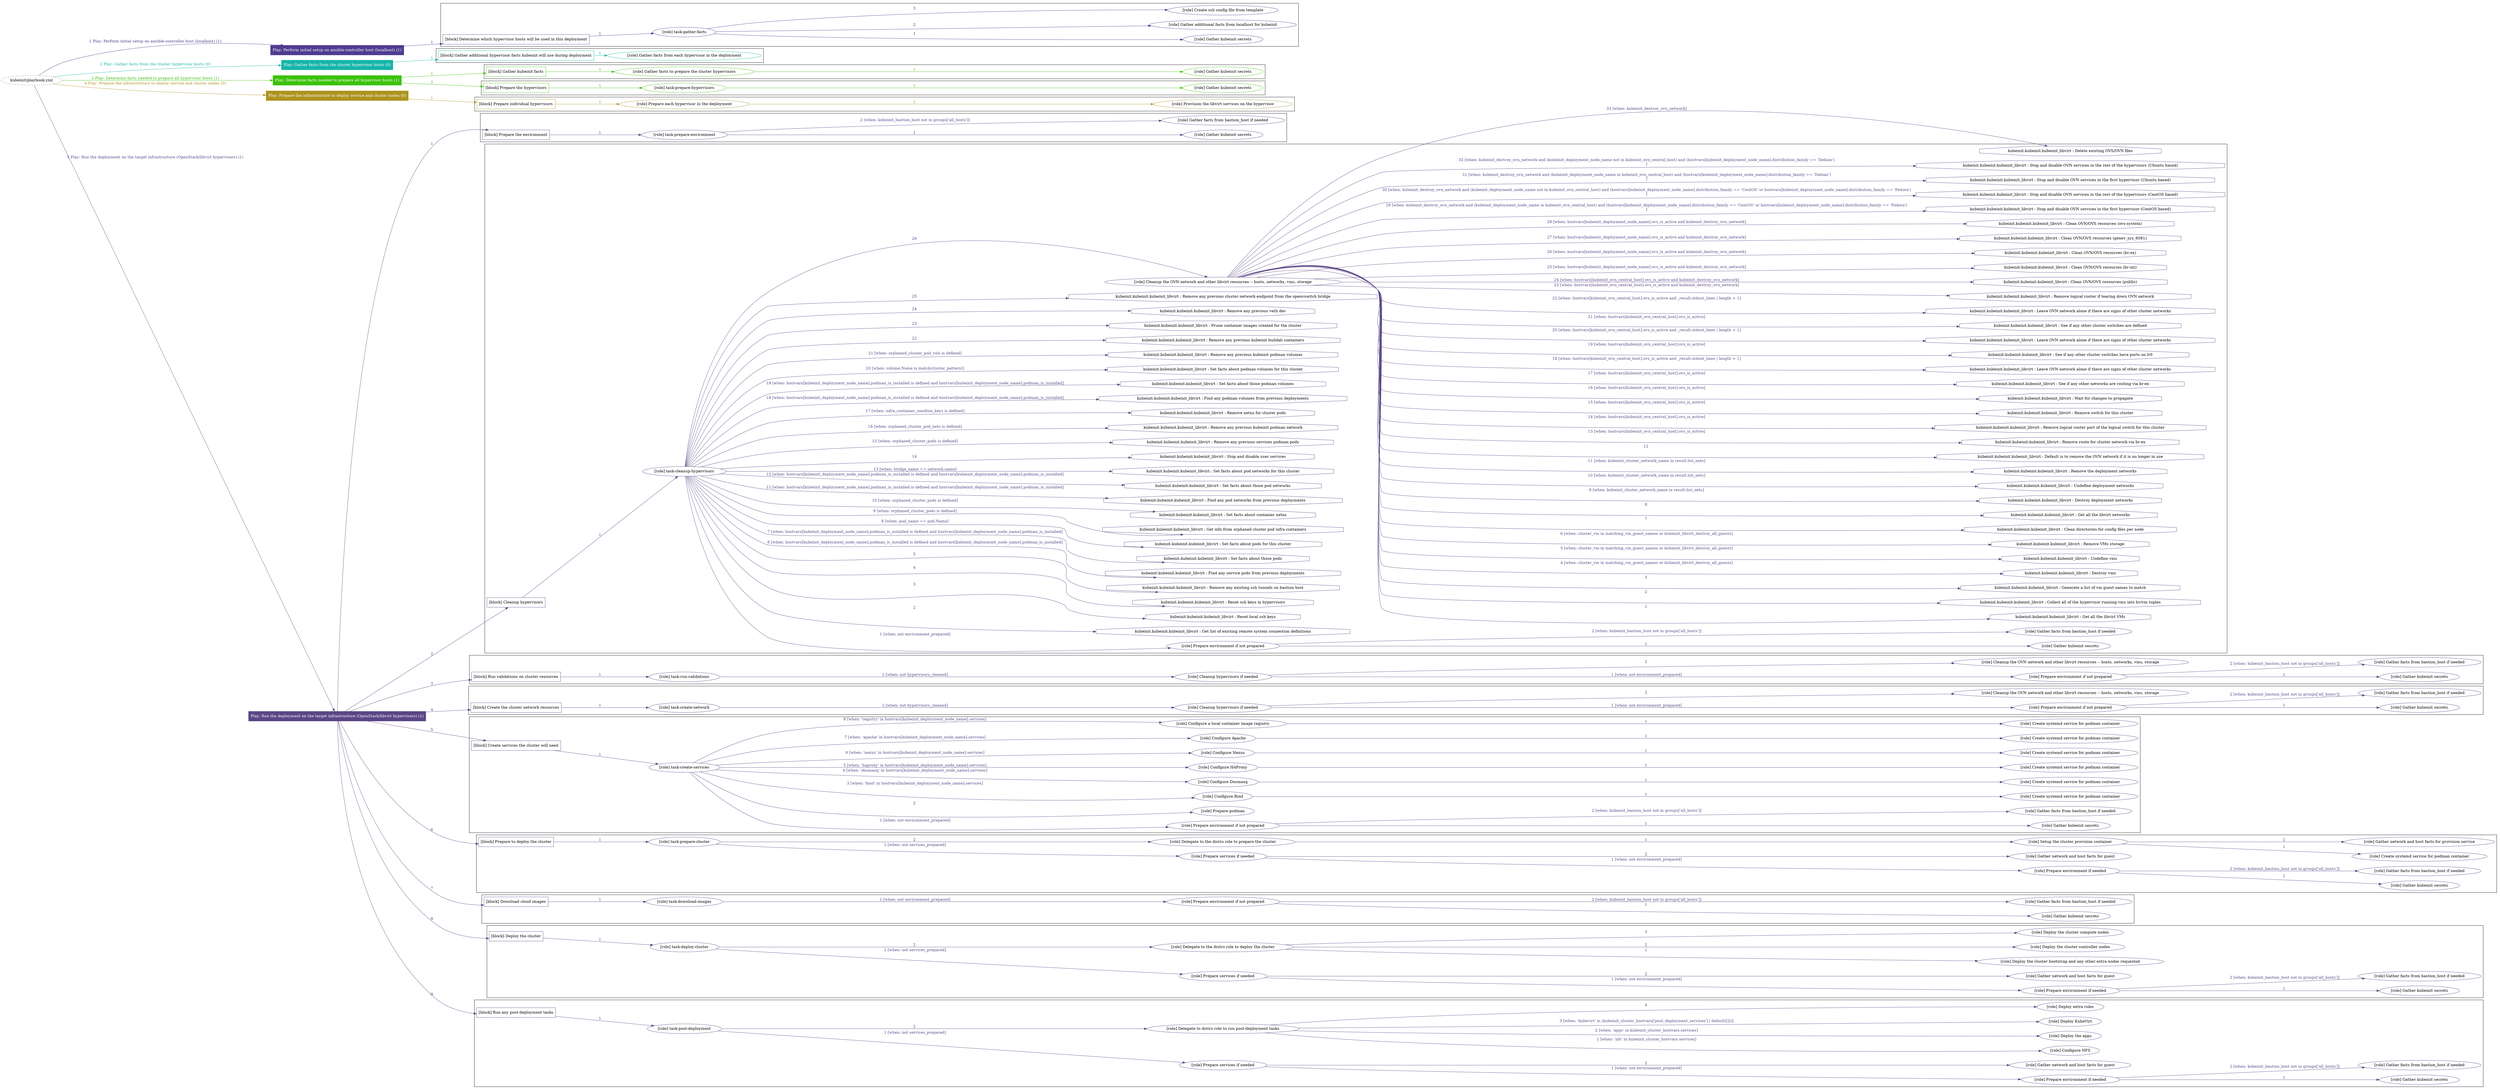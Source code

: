 digraph {
	graph [concentrate=true ordering=in rankdir=LR ratio=fill]
	edge [esep=5 sep=10]
	"kubeinit/playbook.yml" [URL="/home/runner/work/kubeinit/kubeinit/kubeinit/playbook.yml" id=playbook_32f30621 style=dotted]
	"kubeinit/playbook.yml" -> play_b6846d4b [label="1 Play: Perform initial setup on ansible-controller host (localhost) (1)" color="#4f3b91" fontcolor="#4f3b91" id=edge_play_b6846d4b labeltooltip="1 Play: Perform initial setup on ansible-controller host (localhost) (1)" tooltip="1 Play: Perform initial setup on ansible-controller host (localhost) (1)"]
	subgraph "Play: Perform initial setup on ansible-controller host (localhost) (1)" {
		play_b6846d4b [label="Play: Perform initial setup on ansible-controller host (localhost) (1)" URL="/home/runner/work/kubeinit/kubeinit/kubeinit/playbook.yml" color="#4f3b91" fontcolor="#ffffff" id=play_b6846d4b shape=box style=filled tooltip=localhost]
		play_b6846d4b -> block_dba74739 [label=1 color="#4f3b91" fontcolor="#4f3b91" id=edge_block_dba74739 labeltooltip=1 tooltip=1]
		subgraph cluster_block_dba74739 {
			block_dba74739 [label="[block] Determine which hypervisor hosts will be used in this deployment" URL="/home/runner/work/kubeinit/kubeinit/kubeinit/playbook.yml" color="#4f3b91" id=block_dba74739 labeltooltip="Determine which hypervisor hosts will be used in this deployment" shape=box tooltip="Determine which hypervisor hosts will be used in this deployment"]
			block_dba74739 -> role_7a0554bd [label="1 " color="#4f3b91" fontcolor="#4f3b91" id=edge_role_7a0554bd labeltooltip="1 " tooltip="1 "]
			subgraph "task-gather-facts" {
				role_7a0554bd [label="[role] task-gather-facts" URL="/home/runner/work/kubeinit/kubeinit/kubeinit/playbook.yml" color="#4f3b91" id=role_7a0554bd tooltip="task-gather-facts"]
				role_7a0554bd -> role_4a826f99 [label="1 " color="#4f3b91" fontcolor="#4f3b91" id=edge_role_4a826f99 labeltooltip="1 " tooltip="1 "]
				subgraph "Gather kubeinit secrets" {
					role_4a826f99 [label="[role] Gather kubeinit secrets" URL="/home/runner/.ansible/collections/ansible_collections/kubeinit/kubeinit/roles/kubeinit_prepare/tasks/build_hypervisors_group.yml" color="#4f3b91" id=role_4a826f99 tooltip="Gather kubeinit secrets"]
				}
				role_7a0554bd -> role_a5d57cc4 [label="2 " color="#4f3b91" fontcolor="#4f3b91" id=edge_role_a5d57cc4 labeltooltip="2 " tooltip="2 "]
				subgraph "Gather additional facts from localhost for kubeinit" {
					role_a5d57cc4 [label="[role] Gather additional facts from localhost for kubeinit" URL="/home/runner/.ansible/collections/ansible_collections/kubeinit/kubeinit/roles/kubeinit_prepare/tasks/build_hypervisors_group.yml" color="#4f3b91" id=role_a5d57cc4 tooltip="Gather additional facts from localhost for kubeinit"]
				}
				role_7a0554bd -> role_8cf4fa70 [label="3 " color="#4f3b91" fontcolor="#4f3b91" id=edge_role_8cf4fa70 labeltooltip="3 " tooltip="3 "]
				subgraph "Create ssh config file from template" {
					role_8cf4fa70 [label="[role] Create ssh config file from template" URL="/home/runner/.ansible/collections/ansible_collections/kubeinit/kubeinit/roles/kubeinit_prepare/tasks/build_hypervisors_group.yml" color="#4f3b91" id=role_8cf4fa70 tooltip="Create ssh config file from template"]
				}
			}
		}
	}
	"kubeinit/playbook.yml" -> play_df7813af [label="2 Play: Gather facts from the cluster hypervisor hosts (0)" color="#17b5a9" fontcolor="#17b5a9" id=edge_play_df7813af labeltooltip="2 Play: Gather facts from the cluster hypervisor hosts (0)" tooltip="2 Play: Gather facts from the cluster hypervisor hosts (0)"]
	subgraph "Play: Gather facts from the cluster hypervisor hosts (0)" {
		play_df7813af [label="Play: Gather facts from the cluster hypervisor hosts (0)" URL="/home/runner/work/kubeinit/kubeinit/kubeinit/playbook.yml" color="#17b5a9" fontcolor="#ffffff" id=play_df7813af shape=box style=filled tooltip="Play: Gather facts from the cluster hypervisor hosts (0)"]
		play_df7813af -> block_e0ab5310 [label=1 color="#17b5a9" fontcolor="#17b5a9" id=edge_block_e0ab5310 labeltooltip=1 tooltip=1]
		subgraph cluster_block_e0ab5310 {
			block_e0ab5310 [label="[block] Gather additional hypervisor facts kubeinit will use during deployment" URL="/home/runner/work/kubeinit/kubeinit/kubeinit/playbook.yml" color="#17b5a9" id=block_e0ab5310 labeltooltip="Gather additional hypervisor facts kubeinit will use during deployment" shape=box tooltip="Gather additional hypervisor facts kubeinit will use during deployment"]
			block_e0ab5310 -> role_fbe099c7 [label="1 " color="#17b5a9" fontcolor="#17b5a9" id=edge_role_fbe099c7 labeltooltip="1 " tooltip="1 "]
			subgraph "Gather facts from each hypervisor in the deployment" {
				role_fbe099c7 [label="[role] Gather facts from each hypervisor in the deployment" URL="/home/runner/work/kubeinit/kubeinit/kubeinit/playbook.yml" color="#17b5a9" id=role_fbe099c7 tooltip="Gather facts from each hypervisor in the deployment"]
			}
		}
	}
	"kubeinit/playbook.yml" -> play_98d2c820 [label="3 Play: Determine facts needed to prepare all hypervisor hosts (1)" color="#3bc20a" fontcolor="#3bc20a" id=edge_play_98d2c820 labeltooltip="3 Play: Determine facts needed to prepare all hypervisor hosts (1)" tooltip="3 Play: Determine facts needed to prepare all hypervisor hosts (1)"]
	subgraph "Play: Determine facts needed to prepare all hypervisor hosts (1)" {
		play_98d2c820 [label="Play: Determine facts needed to prepare all hypervisor hosts (1)" URL="/home/runner/work/kubeinit/kubeinit/kubeinit/playbook.yml" color="#3bc20a" fontcolor="#ffffff" id=play_98d2c820 shape=box style=filled tooltip=localhost]
		play_98d2c820 -> block_109d733d [label=1 color="#3bc20a" fontcolor="#3bc20a" id=edge_block_109d733d labeltooltip=1 tooltip=1]
		subgraph cluster_block_109d733d {
			block_109d733d [label="[block] Gather kubeinit facts" URL="/home/runner/work/kubeinit/kubeinit/kubeinit/playbook.yml" color="#3bc20a" id=block_109d733d labeltooltip="Gather kubeinit facts" shape=box tooltip="Gather kubeinit facts"]
			block_109d733d -> role_962a308c [label="1 " color="#3bc20a" fontcolor="#3bc20a" id=edge_role_962a308c labeltooltip="1 " tooltip="1 "]
			subgraph "Gather facts to prepare the cluster hypervisors" {
				role_962a308c [label="[role] Gather facts to prepare the cluster hypervisors" URL="/home/runner/work/kubeinit/kubeinit/kubeinit/playbook.yml" color="#3bc20a" id=role_962a308c tooltip="Gather facts to prepare the cluster hypervisors"]
				role_962a308c -> role_63ffd1c5 [label="1 " color="#3bc20a" fontcolor="#3bc20a" id=edge_role_63ffd1c5 labeltooltip="1 " tooltip="1 "]
				subgraph "Gather kubeinit secrets" {
					role_63ffd1c5 [label="[role] Gather kubeinit secrets" URL="/home/runner/.ansible/collections/ansible_collections/kubeinit/kubeinit/roles/kubeinit_prepare/tasks/gather_kubeinit_facts.yml" color="#3bc20a" id=role_63ffd1c5 tooltip="Gather kubeinit secrets"]
				}
			}
		}
		play_98d2c820 -> block_e0d78dd8 [label=2 color="#3bc20a" fontcolor="#3bc20a" id=edge_block_e0d78dd8 labeltooltip=2 tooltip=2]
		subgraph cluster_block_e0d78dd8 {
			block_e0d78dd8 [label="[block] Prepare the hypervisors" URL="/home/runner/work/kubeinit/kubeinit/kubeinit/playbook.yml" color="#3bc20a" id=block_e0d78dd8 labeltooltip="Prepare the hypervisors" shape=box tooltip="Prepare the hypervisors"]
			block_e0d78dd8 -> role_4be66fb6 [label="1 " color="#3bc20a" fontcolor="#3bc20a" id=edge_role_4be66fb6 labeltooltip="1 " tooltip="1 "]
			subgraph "task-prepare-hypervisors" {
				role_4be66fb6 [label="[role] task-prepare-hypervisors" URL="/home/runner/work/kubeinit/kubeinit/kubeinit/playbook.yml" color="#3bc20a" id=role_4be66fb6 tooltip="task-prepare-hypervisors"]
				role_4be66fb6 -> role_18bc1766 [label="1 " color="#3bc20a" fontcolor="#3bc20a" id=edge_role_18bc1766 labeltooltip="1 " tooltip="1 "]
				subgraph "Gather kubeinit secrets" {
					role_18bc1766 [label="[role] Gather kubeinit secrets" URL="/home/runner/.ansible/collections/ansible_collections/kubeinit/kubeinit/roles/kubeinit_prepare/tasks/gather_kubeinit_facts.yml" color="#3bc20a" id=role_18bc1766 tooltip="Gather kubeinit secrets"]
				}
			}
		}
	}
	"kubeinit/playbook.yml" -> play_a1fb8829 [label="4 Play: Prepare the infrastructure to deploy service and cluster nodes (0)" color="#ad931f" fontcolor="#ad931f" id=edge_play_a1fb8829 labeltooltip="4 Play: Prepare the infrastructure to deploy service and cluster nodes (0)" tooltip="4 Play: Prepare the infrastructure to deploy service and cluster nodes (0)"]
	subgraph "Play: Prepare the infrastructure to deploy service and cluster nodes (0)" {
		play_a1fb8829 [label="Play: Prepare the infrastructure to deploy service and cluster nodes (0)" URL="/home/runner/work/kubeinit/kubeinit/kubeinit/playbook.yml" color="#ad931f" fontcolor="#ffffff" id=play_a1fb8829 shape=box style=filled tooltip="Play: Prepare the infrastructure to deploy service and cluster nodes (0)"]
		play_a1fb8829 -> block_c46dcb42 [label=1 color="#ad931f" fontcolor="#ad931f" id=edge_block_c46dcb42 labeltooltip=1 tooltip=1]
		subgraph cluster_block_c46dcb42 {
			block_c46dcb42 [label="[block] Prepare individual hypervisors" URL="/home/runner/work/kubeinit/kubeinit/kubeinit/playbook.yml" color="#ad931f" id=block_c46dcb42 labeltooltip="Prepare individual hypervisors" shape=box tooltip="Prepare individual hypervisors"]
			block_c46dcb42 -> role_24d94610 [label="1 " color="#ad931f" fontcolor="#ad931f" id=edge_role_24d94610 labeltooltip="1 " tooltip="1 "]
			subgraph "Prepare each hypervisor in the deployment" {
				role_24d94610 [label="[role] Prepare each hypervisor in the deployment" URL="/home/runner/work/kubeinit/kubeinit/kubeinit/playbook.yml" color="#ad931f" id=role_24d94610 tooltip="Prepare each hypervisor in the deployment"]
				role_24d94610 -> role_03c8e52a [label="1 " color="#ad931f" fontcolor="#ad931f" id=edge_role_03c8e52a labeltooltip="1 " tooltip="1 "]
				subgraph "Provision the libvirt services on the hypervisor" {
					role_03c8e52a [label="[role] Provision the libvirt services on the hypervisor" URL="/home/runner/.ansible/collections/ansible_collections/kubeinit/kubeinit/roles/kubeinit_prepare/tasks/prepare_hypervisor.yml" color="#ad931f" id=role_03c8e52a tooltip="Provision the libvirt services on the hypervisor"]
				}
			}
		}
	}
	"kubeinit/playbook.yml" -> play_f36933f7 [label="5 Play: Run the deployment on the target infrastructure (OpenStack/libvirt hypervisors) (1)" color="#5a4686" fontcolor="#5a4686" id=edge_play_f36933f7 labeltooltip="5 Play: Run the deployment on the target infrastructure (OpenStack/libvirt hypervisors) (1)" tooltip="5 Play: Run the deployment on the target infrastructure (OpenStack/libvirt hypervisors) (1)"]
	subgraph "Play: Run the deployment on the target infrastructure (OpenStack/libvirt hypervisors) (1)" {
		play_f36933f7 [label="Play: Run the deployment on the target infrastructure (OpenStack/libvirt hypervisors) (1)" URL="/home/runner/work/kubeinit/kubeinit/kubeinit/playbook.yml" color="#5a4686" fontcolor="#ffffff" id=play_f36933f7 shape=box style=filled tooltip=localhost]
		play_f36933f7 -> block_73fc8e52 [label=1 color="#5a4686" fontcolor="#5a4686" id=edge_block_73fc8e52 labeltooltip=1 tooltip=1]
		subgraph cluster_block_73fc8e52 {
			block_73fc8e52 [label="[block] Prepare the environment" URL="/home/runner/work/kubeinit/kubeinit/kubeinit/playbook.yml" color="#5a4686" id=block_73fc8e52 labeltooltip="Prepare the environment" shape=box tooltip="Prepare the environment"]
			block_73fc8e52 -> role_3b2f4f51 [label="1 " color="#5a4686" fontcolor="#5a4686" id=edge_role_3b2f4f51 labeltooltip="1 " tooltip="1 "]
			subgraph "task-prepare-environment" {
				role_3b2f4f51 [label="[role] task-prepare-environment" URL="/home/runner/work/kubeinit/kubeinit/kubeinit/playbook.yml" color="#5a4686" id=role_3b2f4f51 tooltip="task-prepare-environment"]
				role_3b2f4f51 -> role_ac292df6 [label="1 " color="#5a4686" fontcolor="#5a4686" id=edge_role_ac292df6 labeltooltip="1 " tooltip="1 "]
				subgraph "Gather kubeinit secrets" {
					role_ac292df6 [label="[role] Gather kubeinit secrets" URL="/home/runner/.ansible/collections/ansible_collections/kubeinit/kubeinit/roles/kubeinit_prepare/tasks/gather_kubeinit_facts.yml" color="#5a4686" id=role_ac292df6 tooltip="Gather kubeinit secrets"]
				}
				role_3b2f4f51 -> role_1a205cc9 [label="2 [when: kubeinit_bastion_host not in groups['all_hosts']]" color="#5a4686" fontcolor="#5a4686" id=edge_role_1a205cc9 labeltooltip="2 [when: kubeinit_bastion_host not in groups['all_hosts']]" tooltip="2 [when: kubeinit_bastion_host not in groups['all_hosts']]"]
				subgraph "Gather facts from bastion_host if needed" {
					role_1a205cc9 [label="[role] Gather facts from bastion_host if needed" URL="/home/runner/.ansible/collections/ansible_collections/kubeinit/kubeinit/roles/kubeinit_prepare/tasks/main.yml" color="#5a4686" id=role_1a205cc9 tooltip="Gather facts from bastion_host if needed"]
				}
			}
		}
		play_f36933f7 -> block_578dbba5 [label=2 color="#5a4686" fontcolor="#5a4686" id=edge_block_578dbba5 labeltooltip=2 tooltip=2]
		subgraph cluster_block_578dbba5 {
			block_578dbba5 [label="[block] Cleanup hypervisors" URL="/home/runner/work/kubeinit/kubeinit/kubeinit/playbook.yml" color="#5a4686" id=block_578dbba5 labeltooltip="Cleanup hypervisors" shape=box tooltip="Cleanup hypervisors"]
			block_578dbba5 -> role_f73204d5 [label="1 " color="#5a4686" fontcolor="#5a4686" id=edge_role_f73204d5 labeltooltip="1 " tooltip="1 "]
			subgraph "task-cleanup-hypervisors" {
				role_f73204d5 [label="[role] task-cleanup-hypervisors" URL="/home/runner/work/kubeinit/kubeinit/kubeinit/playbook.yml" color="#5a4686" id=role_f73204d5 tooltip="task-cleanup-hypervisors"]
				role_f73204d5 -> role_f0d86421 [label="1 [when: not environment_prepared]" color="#5a4686" fontcolor="#5a4686" id=edge_role_f0d86421 labeltooltip="1 [when: not environment_prepared]" tooltip="1 [when: not environment_prepared]"]
				subgraph "Prepare environment if not prepared" {
					role_f0d86421 [label="[role] Prepare environment if not prepared" URL="/home/runner/.ansible/collections/ansible_collections/kubeinit/kubeinit/roles/kubeinit_libvirt/tasks/cleanup_hypervisors.yml" color="#5a4686" id=role_f0d86421 tooltip="Prepare environment if not prepared"]
					role_f0d86421 -> role_030822e3 [label="1 " color="#5a4686" fontcolor="#5a4686" id=edge_role_030822e3 labeltooltip="1 " tooltip="1 "]
					subgraph "Gather kubeinit secrets" {
						role_030822e3 [label="[role] Gather kubeinit secrets" URL="/home/runner/.ansible/collections/ansible_collections/kubeinit/kubeinit/roles/kubeinit_prepare/tasks/gather_kubeinit_facts.yml" color="#5a4686" id=role_030822e3 tooltip="Gather kubeinit secrets"]
					}
					role_f0d86421 -> role_5c888448 [label="2 [when: kubeinit_bastion_host not in groups['all_hosts']]" color="#5a4686" fontcolor="#5a4686" id=edge_role_5c888448 labeltooltip="2 [when: kubeinit_bastion_host not in groups['all_hosts']]" tooltip="2 [when: kubeinit_bastion_host not in groups['all_hosts']]"]
					subgraph "Gather facts from bastion_host if needed" {
						role_5c888448 [label="[role] Gather facts from bastion_host if needed" URL="/home/runner/.ansible/collections/ansible_collections/kubeinit/kubeinit/roles/kubeinit_prepare/tasks/main.yml" color="#5a4686" id=role_5c888448 tooltip="Gather facts from bastion_host if needed"]
					}
				}
				task_37f6daf3 [label="kubeinit.kubeinit.kubeinit_libvirt : Get list of existing remote system connection definitions" URL="/home/runner/.ansible/collections/ansible_collections/kubeinit/kubeinit/roles/kubeinit_libvirt/tasks/cleanup_hypervisors.yml" color="#5a4686" id=task_37f6daf3 shape=octagon tooltip="kubeinit.kubeinit.kubeinit_libvirt : Get list of existing remote system connection definitions"]
				role_f73204d5 -> task_37f6daf3 [label="2 " color="#5a4686" fontcolor="#5a4686" id=edge_task_37f6daf3 labeltooltip="2 " tooltip="2 "]
				task_b9cab650 [label="kubeinit.kubeinit.kubeinit_libvirt : Reset local ssh keys" URL="/home/runner/.ansible/collections/ansible_collections/kubeinit/kubeinit/roles/kubeinit_libvirt/tasks/cleanup_hypervisors.yml" color="#5a4686" id=task_b9cab650 shape=octagon tooltip="kubeinit.kubeinit.kubeinit_libvirt : Reset local ssh keys"]
				role_f73204d5 -> task_b9cab650 [label="3 " color="#5a4686" fontcolor="#5a4686" id=edge_task_b9cab650 labeltooltip="3 " tooltip="3 "]
				task_83f44a4b [label="kubeinit.kubeinit.kubeinit_libvirt : Reset ssh keys in hypervisors" URL="/home/runner/.ansible/collections/ansible_collections/kubeinit/kubeinit/roles/kubeinit_libvirt/tasks/cleanup_hypervisors.yml" color="#5a4686" id=task_83f44a4b shape=octagon tooltip="kubeinit.kubeinit.kubeinit_libvirt : Reset ssh keys in hypervisors"]
				role_f73204d5 -> task_83f44a4b [label="4 " color="#5a4686" fontcolor="#5a4686" id=edge_task_83f44a4b labeltooltip="4 " tooltip="4 "]
				task_8b28ee9b [label="kubeinit.kubeinit.kubeinit_libvirt : Remove any existing ssh tunnels on bastion host" URL="/home/runner/.ansible/collections/ansible_collections/kubeinit/kubeinit/roles/kubeinit_libvirt/tasks/cleanup_hypervisors.yml" color="#5a4686" id=task_8b28ee9b shape=octagon tooltip="kubeinit.kubeinit.kubeinit_libvirt : Remove any existing ssh tunnels on bastion host"]
				role_f73204d5 -> task_8b28ee9b [label="5 " color="#5a4686" fontcolor="#5a4686" id=edge_task_8b28ee9b labeltooltip="5 " tooltip="5 "]
				task_150d74c1 [label="kubeinit.kubeinit.kubeinit_libvirt : Find any service pods from previous deployments" URL="/home/runner/.ansible/collections/ansible_collections/kubeinit/kubeinit/roles/kubeinit_libvirt/tasks/cleanup_hypervisors.yml" color="#5a4686" id=task_150d74c1 shape=octagon tooltip="kubeinit.kubeinit.kubeinit_libvirt : Find any service pods from previous deployments"]
				role_f73204d5 -> task_150d74c1 [label="6 [when: hostvars[kubeinit_deployment_node_name].podman_is_installed is defined and hostvars[kubeinit_deployment_node_name].podman_is_installed]" color="#5a4686" fontcolor="#5a4686" id=edge_task_150d74c1 labeltooltip="6 [when: hostvars[kubeinit_deployment_node_name].podman_is_installed is defined and hostvars[kubeinit_deployment_node_name].podman_is_installed]" tooltip="6 [when: hostvars[kubeinit_deployment_node_name].podman_is_installed is defined and hostvars[kubeinit_deployment_node_name].podman_is_installed]"]
				task_435c9086 [label="kubeinit.kubeinit.kubeinit_libvirt : Set facts about those pods" URL="/home/runner/.ansible/collections/ansible_collections/kubeinit/kubeinit/roles/kubeinit_libvirt/tasks/cleanup_hypervisors.yml" color="#5a4686" id=task_435c9086 shape=octagon tooltip="kubeinit.kubeinit.kubeinit_libvirt : Set facts about those pods"]
				role_f73204d5 -> task_435c9086 [label="7 [when: hostvars[kubeinit_deployment_node_name].podman_is_installed is defined and hostvars[kubeinit_deployment_node_name].podman_is_installed]" color="#5a4686" fontcolor="#5a4686" id=edge_task_435c9086 labeltooltip="7 [when: hostvars[kubeinit_deployment_node_name].podman_is_installed is defined and hostvars[kubeinit_deployment_node_name].podman_is_installed]" tooltip="7 [when: hostvars[kubeinit_deployment_node_name].podman_is_installed is defined and hostvars[kubeinit_deployment_node_name].podman_is_installed]"]
				task_118bbc4e [label="kubeinit.kubeinit.kubeinit_libvirt : Set facts about pods for this cluster" URL="/home/runner/.ansible/collections/ansible_collections/kubeinit/kubeinit/roles/kubeinit_libvirt/tasks/cleanup_hypervisors.yml" color="#5a4686" id=task_118bbc4e shape=octagon tooltip="kubeinit.kubeinit.kubeinit_libvirt : Set facts about pods for this cluster"]
				role_f73204d5 -> task_118bbc4e [label="8 [when: pod_name == pod.Name]" color="#5a4686" fontcolor="#5a4686" id=edge_task_118bbc4e labeltooltip="8 [when: pod_name == pod.Name]" tooltip="8 [when: pod_name == pod.Name]"]
				task_12be2f1a [label="kubeinit.kubeinit.kubeinit_libvirt : Get info from orphaned cluster pod infra containers" URL="/home/runner/.ansible/collections/ansible_collections/kubeinit/kubeinit/roles/kubeinit_libvirt/tasks/cleanup_hypervisors.yml" color="#5a4686" id=task_12be2f1a shape=octagon tooltip="kubeinit.kubeinit.kubeinit_libvirt : Get info from orphaned cluster pod infra containers"]
				role_f73204d5 -> task_12be2f1a [label="9 [when: orphaned_cluster_pods is defined]" color="#5a4686" fontcolor="#5a4686" id=edge_task_12be2f1a labeltooltip="9 [when: orphaned_cluster_pods is defined]" tooltip="9 [when: orphaned_cluster_pods is defined]"]
				task_3ac8361d [label="kubeinit.kubeinit.kubeinit_libvirt : Set facts about container netns" URL="/home/runner/.ansible/collections/ansible_collections/kubeinit/kubeinit/roles/kubeinit_libvirt/tasks/cleanup_hypervisors.yml" color="#5a4686" id=task_3ac8361d shape=octagon tooltip="kubeinit.kubeinit.kubeinit_libvirt : Set facts about container netns"]
				role_f73204d5 -> task_3ac8361d [label="10 [when: orphaned_cluster_pods is defined]" color="#5a4686" fontcolor="#5a4686" id=edge_task_3ac8361d labeltooltip="10 [when: orphaned_cluster_pods is defined]" tooltip="10 [when: orphaned_cluster_pods is defined]"]
				task_07c60572 [label="kubeinit.kubeinit.kubeinit_libvirt : Find any pod networks from previous deployments" URL="/home/runner/.ansible/collections/ansible_collections/kubeinit/kubeinit/roles/kubeinit_libvirt/tasks/cleanup_hypervisors.yml" color="#5a4686" id=task_07c60572 shape=octagon tooltip="kubeinit.kubeinit.kubeinit_libvirt : Find any pod networks from previous deployments"]
				role_f73204d5 -> task_07c60572 [label="11 [when: hostvars[kubeinit_deployment_node_name].podman_is_installed is defined and hostvars[kubeinit_deployment_node_name].podman_is_installed]" color="#5a4686" fontcolor="#5a4686" id=edge_task_07c60572 labeltooltip="11 [when: hostvars[kubeinit_deployment_node_name].podman_is_installed is defined and hostvars[kubeinit_deployment_node_name].podman_is_installed]" tooltip="11 [when: hostvars[kubeinit_deployment_node_name].podman_is_installed is defined and hostvars[kubeinit_deployment_node_name].podman_is_installed]"]
				task_32d84786 [label="kubeinit.kubeinit.kubeinit_libvirt : Set facts about those pod networks" URL="/home/runner/.ansible/collections/ansible_collections/kubeinit/kubeinit/roles/kubeinit_libvirt/tasks/cleanup_hypervisors.yml" color="#5a4686" id=task_32d84786 shape=octagon tooltip="kubeinit.kubeinit.kubeinit_libvirt : Set facts about those pod networks"]
				role_f73204d5 -> task_32d84786 [label="12 [when: hostvars[kubeinit_deployment_node_name].podman_is_installed is defined and hostvars[kubeinit_deployment_node_name].podman_is_installed]" color="#5a4686" fontcolor="#5a4686" id=edge_task_32d84786 labeltooltip="12 [when: hostvars[kubeinit_deployment_node_name].podman_is_installed is defined and hostvars[kubeinit_deployment_node_name].podman_is_installed]" tooltip="12 [when: hostvars[kubeinit_deployment_node_name].podman_is_installed is defined and hostvars[kubeinit_deployment_node_name].podman_is_installed]"]
				task_3931cfda [label="kubeinit.kubeinit.kubeinit_libvirt : Set facts about pod networks for this cluster" URL="/home/runner/.ansible/collections/ansible_collections/kubeinit/kubeinit/roles/kubeinit_libvirt/tasks/cleanup_hypervisors.yml" color="#5a4686" id=task_3931cfda shape=octagon tooltip="kubeinit.kubeinit.kubeinit_libvirt : Set facts about pod networks for this cluster"]
				role_f73204d5 -> task_3931cfda [label="13 [when: bridge_name == network.name]" color="#5a4686" fontcolor="#5a4686" id=edge_task_3931cfda labeltooltip="13 [when: bridge_name == network.name]" tooltip="13 [when: bridge_name == network.name]"]
				task_ad81c1d8 [label="kubeinit.kubeinit.kubeinit_libvirt : Stop and disable user services" URL="/home/runner/.ansible/collections/ansible_collections/kubeinit/kubeinit/roles/kubeinit_libvirt/tasks/cleanup_hypervisors.yml" color="#5a4686" id=task_ad81c1d8 shape=octagon tooltip="kubeinit.kubeinit.kubeinit_libvirt : Stop and disable user services"]
				role_f73204d5 -> task_ad81c1d8 [label="14 " color="#5a4686" fontcolor="#5a4686" id=edge_task_ad81c1d8 labeltooltip="14 " tooltip="14 "]
				task_44262bf3 [label="kubeinit.kubeinit.kubeinit_libvirt : Remove any previous services podman pods" URL="/home/runner/.ansible/collections/ansible_collections/kubeinit/kubeinit/roles/kubeinit_libvirt/tasks/cleanup_hypervisors.yml" color="#5a4686" id=task_44262bf3 shape=octagon tooltip="kubeinit.kubeinit.kubeinit_libvirt : Remove any previous services podman pods"]
				role_f73204d5 -> task_44262bf3 [label="15 [when: orphaned_cluster_pods is defined]" color="#5a4686" fontcolor="#5a4686" id=edge_task_44262bf3 labeltooltip="15 [when: orphaned_cluster_pods is defined]" tooltip="15 [when: orphaned_cluster_pods is defined]"]
				task_94819c11 [label="kubeinit.kubeinit.kubeinit_libvirt : Remove any previous kubeinit podman network" URL="/home/runner/.ansible/collections/ansible_collections/kubeinit/kubeinit/roles/kubeinit_libvirt/tasks/cleanup_hypervisors.yml" color="#5a4686" id=task_94819c11 shape=octagon tooltip="kubeinit.kubeinit.kubeinit_libvirt : Remove any previous kubeinit podman network"]
				role_f73204d5 -> task_94819c11 [label="16 [when: orphaned_cluster_pod_nets is defined]" color="#5a4686" fontcolor="#5a4686" id=edge_task_94819c11 labeltooltip="16 [when: orphaned_cluster_pod_nets is defined]" tooltip="16 [when: orphaned_cluster_pod_nets is defined]"]
				task_cedba085 [label="kubeinit.kubeinit.kubeinit_libvirt : Remove netns for cluster pods" URL="/home/runner/.ansible/collections/ansible_collections/kubeinit/kubeinit/roles/kubeinit_libvirt/tasks/cleanup_hypervisors.yml" color="#5a4686" id=task_cedba085 shape=octagon tooltip="kubeinit.kubeinit.kubeinit_libvirt : Remove netns for cluster pods"]
				role_f73204d5 -> task_cedba085 [label="17 [when: infra_container_sandbox_keys is defined]" color="#5a4686" fontcolor="#5a4686" id=edge_task_cedba085 labeltooltip="17 [when: infra_container_sandbox_keys is defined]" tooltip="17 [when: infra_container_sandbox_keys is defined]"]
				task_3baf6a09 [label="kubeinit.kubeinit.kubeinit_libvirt : Find any podman volumes from previous deployments" URL="/home/runner/.ansible/collections/ansible_collections/kubeinit/kubeinit/roles/kubeinit_libvirt/tasks/cleanup_hypervisors.yml" color="#5a4686" id=task_3baf6a09 shape=octagon tooltip="kubeinit.kubeinit.kubeinit_libvirt : Find any podman volumes from previous deployments"]
				role_f73204d5 -> task_3baf6a09 [label="18 [when: hostvars[kubeinit_deployment_node_name].podman_is_installed is defined and hostvars[kubeinit_deployment_node_name].podman_is_installed]" color="#5a4686" fontcolor="#5a4686" id=edge_task_3baf6a09 labeltooltip="18 [when: hostvars[kubeinit_deployment_node_name].podman_is_installed is defined and hostvars[kubeinit_deployment_node_name].podman_is_installed]" tooltip="18 [when: hostvars[kubeinit_deployment_node_name].podman_is_installed is defined and hostvars[kubeinit_deployment_node_name].podman_is_installed]"]
				task_025f9d08 [label="kubeinit.kubeinit.kubeinit_libvirt : Set facts about those podman volumes" URL="/home/runner/.ansible/collections/ansible_collections/kubeinit/kubeinit/roles/kubeinit_libvirt/tasks/cleanup_hypervisors.yml" color="#5a4686" id=task_025f9d08 shape=octagon tooltip="kubeinit.kubeinit.kubeinit_libvirt : Set facts about those podman volumes"]
				role_f73204d5 -> task_025f9d08 [label="19 [when: hostvars[kubeinit_deployment_node_name].podman_is_installed is defined and hostvars[kubeinit_deployment_node_name].podman_is_installed]" color="#5a4686" fontcolor="#5a4686" id=edge_task_025f9d08 labeltooltip="19 [when: hostvars[kubeinit_deployment_node_name].podman_is_installed is defined and hostvars[kubeinit_deployment_node_name].podman_is_installed]" tooltip="19 [when: hostvars[kubeinit_deployment_node_name].podman_is_installed is defined and hostvars[kubeinit_deployment_node_name].podman_is_installed]"]
				task_8850b353 [label="kubeinit.kubeinit.kubeinit_libvirt : Set facts about podman volumes for this cluster" URL="/home/runner/.ansible/collections/ansible_collections/kubeinit/kubeinit/roles/kubeinit_libvirt/tasks/cleanup_hypervisors.yml" color="#5a4686" id=task_8850b353 shape=octagon tooltip="kubeinit.kubeinit.kubeinit_libvirt : Set facts about podman volumes for this cluster"]
				role_f73204d5 -> task_8850b353 [label="20 [when: volume.Name is match(cluster_pattern)]" color="#5a4686" fontcolor="#5a4686" id=edge_task_8850b353 labeltooltip="20 [when: volume.Name is match(cluster_pattern)]" tooltip="20 [when: volume.Name is match(cluster_pattern)]"]
				task_7620ad03 [label="kubeinit.kubeinit.kubeinit_libvirt : Remove any previous kubeinit podman volumes" URL="/home/runner/.ansible/collections/ansible_collections/kubeinit/kubeinit/roles/kubeinit_libvirt/tasks/cleanup_hypervisors.yml" color="#5a4686" id=task_7620ad03 shape=octagon tooltip="kubeinit.kubeinit.kubeinit_libvirt : Remove any previous kubeinit podman volumes"]
				role_f73204d5 -> task_7620ad03 [label="21 [when: orphaned_cluster_pod_vols is defined]" color="#5a4686" fontcolor="#5a4686" id=edge_task_7620ad03 labeltooltip="21 [when: orphaned_cluster_pod_vols is defined]" tooltip="21 [when: orphaned_cluster_pod_vols is defined]"]
				task_416d02f5 [label="kubeinit.kubeinit.kubeinit_libvirt : Remove any previous kubeinit buildah containers" URL="/home/runner/.ansible/collections/ansible_collections/kubeinit/kubeinit/roles/kubeinit_libvirt/tasks/cleanup_hypervisors.yml" color="#5a4686" id=task_416d02f5 shape=octagon tooltip="kubeinit.kubeinit.kubeinit_libvirt : Remove any previous kubeinit buildah containers"]
				role_f73204d5 -> task_416d02f5 [label="22 " color="#5a4686" fontcolor="#5a4686" id=edge_task_416d02f5 labeltooltip="22 " tooltip="22 "]
				task_4106db60 [label="kubeinit.kubeinit.kubeinit_libvirt : Prune container images created for the cluster" URL="/home/runner/.ansible/collections/ansible_collections/kubeinit/kubeinit/roles/kubeinit_libvirt/tasks/cleanup_hypervisors.yml" color="#5a4686" id=task_4106db60 shape=octagon tooltip="kubeinit.kubeinit.kubeinit_libvirt : Prune container images created for the cluster"]
				role_f73204d5 -> task_4106db60 [label="23 " color="#5a4686" fontcolor="#5a4686" id=edge_task_4106db60 labeltooltip="23 " tooltip="23 "]
				task_7288bf0c [label="kubeinit.kubeinit.kubeinit_libvirt : Remove any previous veth dev" URL="/home/runner/.ansible/collections/ansible_collections/kubeinit/kubeinit/roles/kubeinit_libvirt/tasks/cleanup_hypervisors.yml" color="#5a4686" id=task_7288bf0c shape=octagon tooltip="kubeinit.kubeinit.kubeinit_libvirt : Remove any previous veth dev"]
				role_f73204d5 -> task_7288bf0c [label="24 " color="#5a4686" fontcolor="#5a4686" id=edge_task_7288bf0c labeltooltip="24 " tooltip="24 "]
				task_1bca0da0 [label="kubeinit.kubeinit.kubeinit_libvirt : Remove any previous cluster network endpoint from the openvswitch bridge" URL="/home/runner/.ansible/collections/ansible_collections/kubeinit/kubeinit/roles/kubeinit_libvirt/tasks/cleanup_hypervisors.yml" color="#5a4686" id=task_1bca0da0 shape=octagon tooltip="kubeinit.kubeinit.kubeinit_libvirt : Remove any previous cluster network endpoint from the openvswitch bridge"]
				role_f73204d5 -> task_1bca0da0 [label="25 " color="#5a4686" fontcolor="#5a4686" id=edge_task_1bca0da0 labeltooltip="25 " tooltip="25 "]
				role_f73204d5 -> role_dccb892b [label="26 " color="#5a4686" fontcolor="#5a4686" id=edge_role_dccb892b labeltooltip="26 " tooltip="26 "]
				subgraph "Cleanup the OVN network and other libvirt resources -- hosts, networks, vms, storage" {
					role_dccb892b [label="[role] Cleanup the OVN network and other libvirt resources -- hosts, networks, vms, storage" URL="/home/runner/.ansible/collections/ansible_collections/kubeinit/kubeinit/roles/kubeinit_libvirt/tasks/cleanup_hypervisors.yml" color="#5a4686" id=role_dccb892b tooltip="Cleanup the OVN network and other libvirt resources -- hosts, networks, vms, storage"]
					task_20e697a1 [label="kubeinit.kubeinit.kubeinit_libvirt : Get all the libvirt VMs" URL="/home/runner/.ansible/collections/ansible_collections/kubeinit/kubeinit/roles/kubeinit_libvirt/tasks/cleanup_libvirt.yml" color="#5a4686" id=task_20e697a1 shape=octagon tooltip="kubeinit.kubeinit.kubeinit_libvirt : Get all the libvirt VMs"]
					role_dccb892b -> task_20e697a1 [label="1 " color="#5a4686" fontcolor="#5a4686" id=edge_task_20e697a1 labeltooltip="1 " tooltip="1 "]
					task_f9467fe6 [label="kubeinit.kubeinit.kubeinit_libvirt : Collect all of the hypervisor running vms into hv/vm tuples" URL="/home/runner/.ansible/collections/ansible_collections/kubeinit/kubeinit/roles/kubeinit_libvirt/tasks/cleanup_libvirt.yml" color="#5a4686" id=task_f9467fe6 shape=octagon tooltip="kubeinit.kubeinit.kubeinit_libvirt : Collect all of the hypervisor running vms into hv/vm tuples"]
					role_dccb892b -> task_f9467fe6 [label="2 " color="#5a4686" fontcolor="#5a4686" id=edge_task_f9467fe6 labeltooltip="2 " tooltip="2 "]
					task_21f05c2e [label="kubeinit.kubeinit.kubeinit_libvirt : Generate a list of vm guest names to match" URL="/home/runner/.ansible/collections/ansible_collections/kubeinit/kubeinit/roles/kubeinit_libvirt/tasks/cleanup_libvirt.yml" color="#5a4686" id=task_21f05c2e shape=octagon tooltip="kubeinit.kubeinit.kubeinit_libvirt : Generate a list of vm guest names to match"]
					role_dccb892b -> task_21f05c2e [label="3 " color="#5a4686" fontcolor="#5a4686" id=edge_task_21f05c2e labeltooltip="3 " tooltip="3 "]
					task_89424a50 [label="kubeinit.kubeinit.kubeinit_libvirt : Destroy vms" URL="/home/runner/.ansible/collections/ansible_collections/kubeinit/kubeinit/roles/kubeinit_libvirt/tasks/cleanup_libvirt.yml" color="#5a4686" id=task_89424a50 shape=octagon tooltip="kubeinit.kubeinit.kubeinit_libvirt : Destroy vms"]
					role_dccb892b -> task_89424a50 [label="4 [when: cluster_vm in matching_vm_guest_names or kubeinit_libvirt_destroy_all_guests]" color="#5a4686" fontcolor="#5a4686" id=edge_task_89424a50 labeltooltip="4 [when: cluster_vm in matching_vm_guest_names or kubeinit_libvirt_destroy_all_guests]" tooltip="4 [when: cluster_vm in matching_vm_guest_names or kubeinit_libvirt_destroy_all_guests]"]
					task_5b45b6b1 [label="kubeinit.kubeinit.kubeinit_libvirt : Undefine vms" URL="/home/runner/.ansible/collections/ansible_collections/kubeinit/kubeinit/roles/kubeinit_libvirt/tasks/cleanup_libvirt.yml" color="#5a4686" id=task_5b45b6b1 shape=octagon tooltip="kubeinit.kubeinit.kubeinit_libvirt : Undefine vms"]
					role_dccb892b -> task_5b45b6b1 [label="5 [when: cluster_vm in matching_vm_guest_names or kubeinit_libvirt_destroy_all_guests]" color="#5a4686" fontcolor="#5a4686" id=edge_task_5b45b6b1 labeltooltip="5 [when: cluster_vm in matching_vm_guest_names or kubeinit_libvirt_destroy_all_guests]" tooltip="5 [when: cluster_vm in matching_vm_guest_names or kubeinit_libvirt_destroy_all_guests]"]
					task_e6e7d784 [label="kubeinit.kubeinit.kubeinit_libvirt : Remove VMs storage" URL="/home/runner/.ansible/collections/ansible_collections/kubeinit/kubeinit/roles/kubeinit_libvirt/tasks/cleanup_libvirt.yml" color="#5a4686" id=task_e6e7d784 shape=octagon tooltip="kubeinit.kubeinit.kubeinit_libvirt : Remove VMs storage"]
					role_dccb892b -> task_e6e7d784 [label="6 [when: cluster_vm in matching_vm_guest_names or kubeinit_libvirt_destroy_all_guests]" color="#5a4686" fontcolor="#5a4686" id=edge_task_e6e7d784 labeltooltip="6 [when: cluster_vm in matching_vm_guest_names or kubeinit_libvirt_destroy_all_guests]" tooltip="6 [when: cluster_vm in matching_vm_guest_names or kubeinit_libvirt_destroy_all_guests]"]
					task_c8702a13 [label="kubeinit.kubeinit.kubeinit_libvirt : Clean directories for config files per node" URL="/home/runner/.ansible/collections/ansible_collections/kubeinit/kubeinit/roles/kubeinit_libvirt/tasks/cleanup_libvirt.yml" color="#5a4686" id=task_c8702a13 shape=octagon tooltip="kubeinit.kubeinit.kubeinit_libvirt : Clean directories for config files per node"]
					role_dccb892b -> task_c8702a13 [label="7 " color="#5a4686" fontcolor="#5a4686" id=edge_task_c8702a13 labeltooltip="7 " tooltip="7 "]
					task_c0508690 [label="kubeinit.kubeinit.kubeinit_libvirt : Get all the libvirt networks" URL="/home/runner/.ansible/collections/ansible_collections/kubeinit/kubeinit/roles/kubeinit_libvirt/tasks/cleanup_libvirt.yml" color="#5a4686" id=task_c0508690 shape=octagon tooltip="kubeinit.kubeinit.kubeinit_libvirt : Get all the libvirt networks"]
					role_dccb892b -> task_c0508690 [label="8 " color="#5a4686" fontcolor="#5a4686" id=edge_task_c0508690 labeltooltip="8 " tooltip="8 "]
					task_06d5e684 [label="kubeinit.kubeinit.kubeinit_libvirt : Destroy deployment networks" URL="/home/runner/.ansible/collections/ansible_collections/kubeinit/kubeinit/roles/kubeinit_libvirt/tasks/cleanup_libvirt.yml" color="#5a4686" id=task_06d5e684 shape=octagon tooltip="kubeinit.kubeinit.kubeinit_libvirt : Destroy deployment networks"]
					role_dccb892b -> task_06d5e684 [label="9 [when: kubeinit_cluster_network_name in result.list_nets]" color="#5a4686" fontcolor="#5a4686" id=edge_task_06d5e684 labeltooltip="9 [when: kubeinit_cluster_network_name in result.list_nets]" tooltip="9 [when: kubeinit_cluster_network_name in result.list_nets]"]
					task_b3d12863 [label="kubeinit.kubeinit.kubeinit_libvirt : Undefine deployment networks" URL="/home/runner/.ansible/collections/ansible_collections/kubeinit/kubeinit/roles/kubeinit_libvirt/tasks/cleanup_libvirt.yml" color="#5a4686" id=task_b3d12863 shape=octagon tooltip="kubeinit.kubeinit.kubeinit_libvirt : Undefine deployment networks"]
					role_dccb892b -> task_b3d12863 [label="10 [when: kubeinit_cluster_network_name in result.list_nets]" color="#5a4686" fontcolor="#5a4686" id=edge_task_b3d12863 labeltooltip="10 [when: kubeinit_cluster_network_name in result.list_nets]" tooltip="10 [when: kubeinit_cluster_network_name in result.list_nets]"]
					task_2eba6709 [label="kubeinit.kubeinit.kubeinit_libvirt : Remove the deployment networks" URL="/home/runner/.ansible/collections/ansible_collections/kubeinit/kubeinit/roles/kubeinit_libvirt/tasks/cleanup_libvirt.yml" color="#5a4686" id=task_2eba6709 shape=octagon tooltip="kubeinit.kubeinit.kubeinit_libvirt : Remove the deployment networks"]
					role_dccb892b -> task_2eba6709 [label="11 [when: kubeinit_cluster_network_name in result.list_nets]" color="#5a4686" fontcolor="#5a4686" id=edge_task_2eba6709 labeltooltip="11 [when: kubeinit_cluster_network_name in result.list_nets]" tooltip="11 [when: kubeinit_cluster_network_name in result.list_nets]"]
					task_bd42d79c [label="kubeinit.kubeinit.kubeinit_libvirt : Default is to remove the OVN network if it is no longer in use" URL="/home/runner/.ansible/collections/ansible_collections/kubeinit/kubeinit/roles/kubeinit_libvirt/tasks/cleanup_libvirt.yml" color="#5a4686" id=task_bd42d79c shape=octagon tooltip="kubeinit.kubeinit.kubeinit_libvirt : Default is to remove the OVN network if it is no longer in use"]
					role_dccb892b -> task_bd42d79c [label="12 " color="#5a4686" fontcolor="#5a4686" id=edge_task_bd42d79c labeltooltip="12 " tooltip="12 "]
					task_1d6cd84b [label="kubeinit.kubeinit.kubeinit_libvirt : Remove route for cluster network via br-ex" URL="/home/runner/.ansible/collections/ansible_collections/kubeinit/kubeinit/roles/kubeinit_libvirt/tasks/cleanup_libvirt.yml" color="#5a4686" id=task_1d6cd84b shape=octagon tooltip="kubeinit.kubeinit.kubeinit_libvirt : Remove route for cluster network via br-ex"]
					role_dccb892b -> task_1d6cd84b [label="13 [when: hostvars[kubeinit_ovn_central_host].ovs_is_active]" color="#5a4686" fontcolor="#5a4686" id=edge_task_1d6cd84b labeltooltip="13 [when: hostvars[kubeinit_ovn_central_host].ovs_is_active]" tooltip="13 [when: hostvars[kubeinit_ovn_central_host].ovs_is_active]"]
					task_449d5b4b [label="kubeinit.kubeinit.kubeinit_libvirt : Remove logical router port of the logical switch for this cluster" URL="/home/runner/.ansible/collections/ansible_collections/kubeinit/kubeinit/roles/kubeinit_libvirt/tasks/cleanup_libvirt.yml" color="#5a4686" id=task_449d5b4b shape=octagon tooltip="kubeinit.kubeinit.kubeinit_libvirt : Remove logical router port of the logical switch for this cluster"]
					role_dccb892b -> task_449d5b4b [label="14 [when: hostvars[kubeinit_ovn_central_host].ovs_is_active]" color="#5a4686" fontcolor="#5a4686" id=edge_task_449d5b4b labeltooltip="14 [when: hostvars[kubeinit_ovn_central_host].ovs_is_active]" tooltip="14 [when: hostvars[kubeinit_ovn_central_host].ovs_is_active]"]
					task_e41c7e2c [label="kubeinit.kubeinit.kubeinit_libvirt : Remove switch for this cluster" URL="/home/runner/.ansible/collections/ansible_collections/kubeinit/kubeinit/roles/kubeinit_libvirt/tasks/cleanup_libvirt.yml" color="#5a4686" id=task_e41c7e2c shape=octagon tooltip="kubeinit.kubeinit.kubeinit_libvirt : Remove switch for this cluster"]
					role_dccb892b -> task_e41c7e2c [label="15 [when: hostvars[kubeinit_ovn_central_host].ovs_is_active]" color="#5a4686" fontcolor="#5a4686" id=edge_task_e41c7e2c labeltooltip="15 [when: hostvars[kubeinit_ovn_central_host].ovs_is_active]" tooltip="15 [when: hostvars[kubeinit_ovn_central_host].ovs_is_active]"]
					task_bb8afa79 [label="kubeinit.kubeinit.kubeinit_libvirt : Wait for changes to propagate" URL="/home/runner/.ansible/collections/ansible_collections/kubeinit/kubeinit/roles/kubeinit_libvirt/tasks/cleanup_libvirt.yml" color="#5a4686" id=task_bb8afa79 shape=octagon tooltip="kubeinit.kubeinit.kubeinit_libvirt : Wait for changes to propagate"]
					role_dccb892b -> task_bb8afa79 [label="16 [when: hostvars[kubeinit_ovn_central_host].ovs_is_active]" color="#5a4686" fontcolor="#5a4686" id=edge_task_bb8afa79 labeltooltip="16 [when: hostvars[kubeinit_ovn_central_host].ovs_is_active]" tooltip="16 [when: hostvars[kubeinit_ovn_central_host].ovs_is_active]"]
					task_ac4c2237 [label="kubeinit.kubeinit.kubeinit_libvirt : See if any other networks are routing via br-ex" URL="/home/runner/.ansible/collections/ansible_collections/kubeinit/kubeinit/roles/kubeinit_libvirt/tasks/cleanup_libvirt.yml" color="#5a4686" id=task_ac4c2237 shape=octagon tooltip="kubeinit.kubeinit.kubeinit_libvirt : See if any other networks are routing via br-ex"]
					role_dccb892b -> task_ac4c2237 [label="17 [when: hostvars[kubeinit_ovn_central_host].ovs_is_active]" color="#5a4686" fontcolor="#5a4686" id=edge_task_ac4c2237 labeltooltip="17 [when: hostvars[kubeinit_ovn_central_host].ovs_is_active]" tooltip="17 [when: hostvars[kubeinit_ovn_central_host].ovs_is_active]"]
					task_8e8c045f [label="kubeinit.kubeinit.kubeinit_libvirt : Leave OVN network alone if there are signs of other cluster networks" URL="/home/runner/.ansible/collections/ansible_collections/kubeinit/kubeinit/roles/kubeinit_libvirt/tasks/cleanup_libvirt.yml" color="#5a4686" id=task_8e8c045f shape=octagon tooltip="kubeinit.kubeinit.kubeinit_libvirt : Leave OVN network alone if there are signs of other cluster networks"]
					role_dccb892b -> task_8e8c045f [label="18 [when: hostvars[kubeinit_ovn_central_host].ovs_is_active and _result.stdout_lines | length > 1]" color="#5a4686" fontcolor="#5a4686" id=edge_task_8e8c045f labeltooltip="18 [when: hostvars[kubeinit_ovn_central_host].ovs_is_active and _result.stdout_lines | length > 1]" tooltip="18 [when: hostvars[kubeinit_ovn_central_host].ovs_is_active and _result.stdout_lines | length > 1]"]
					task_a0f0a8c9 [label="kubeinit.kubeinit.kubeinit_libvirt : See if any other cluster switches have ports on lr0" URL="/home/runner/.ansible/collections/ansible_collections/kubeinit/kubeinit/roles/kubeinit_libvirt/tasks/cleanup_libvirt.yml" color="#5a4686" id=task_a0f0a8c9 shape=octagon tooltip="kubeinit.kubeinit.kubeinit_libvirt : See if any other cluster switches have ports on lr0"]
					role_dccb892b -> task_a0f0a8c9 [label="19 [when: hostvars[kubeinit_ovn_central_host].ovs_is_active]" color="#5a4686" fontcolor="#5a4686" id=edge_task_a0f0a8c9 labeltooltip="19 [when: hostvars[kubeinit_ovn_central_host].ovs_is_active]" tooltip="19 [when: hostvars[kubeinit_ovn_central_host].ovs_is_active]"]
					task_dc8a2434 [label="kubeinit.kubeinit.kubeinit_libvirt : Leave OVN network alone if there are signs of other cluster networks" URL="/home/runner/.ansible/collections/ansible_collections/kubeinit/kubeinit/roles/kubeinit_libvirt/tasks/cleanup_libvirt.yml" color="#5a4686" id=task_dc8a2434 shape=octagon tooltip="kubeinit.kubeinit.kubeinit_libvirt : Leave OVN network alone if there are signs of other cluster networks"]
					role_dccb892b -> task_dc8a2434 [label="20 [when: hostvars[kubeinit_ovn_central_host].ovs_is_active and _result.stdout_lines | length > 1]" color="#5a4686" fontcolor="#5a4686" id=edge_task_dc8a2434 labeltooltip="20 [when: hostvars[kubeinit_ovn_central_host].ovs_is_active and _result.stdout_lines | length > 1]" tooltip="20 [when: hostvars[kubeinit_ovn_central_host].ovs_is_active and _result.stdout_lines | length > 1]"]
					task_4d2bf244 [label="kubeinit.kubeinit.kubeinit_libvirt : See if any other cluster switches are defined" URL="/home/runner/.ansible/collections/ansible_collections/kubeinit/kubeinit/roles/kubeinit_libvirt/tasks/cleanup_libvirt.yml" color="#5a4686" id=task_4d2bf244 shape=octagon tooltip="kubeinit.kubeinit.kubeinit_libvirt : See if any other cluster switches are defined"]
					role_dccb892b -> task_4d2bf244 [label="21 [when: hostvars[kubeinit_ovn_central_host].ovs_is_active]" color="#5a4686" fontcolor="#5a4686" id=edge_task_4d2bf244 labeltooltip="21 [when: hostvars[kubeinit_ovn_central_host].ovs_is_active]" tooltip="21 [when: hostvars[kubeinit_ovn_central_host].ovs_is_active]"]
					task_ec9fdb24 [label="kubeinit.kubeinit.kubeinit_libvirt : Leave OVN network alone if there are signs of other cluster networks" URL="/home/runner/.ansible/collections/ansible_collections/kubeinit/kubeinit/roles/kubeinit_libvirt/tasks/cleanup_libvirt.yml" color="#5a4686" id=task_ec9fdb24 shape=octagon tooltip="kubeinit.kubeinit.kubeinit_libvirt : Leave OVN network alone if there are signs of other cluster networks"]
					role_dccb892b -> task_ec9fdb24 [label="22 [when: hostvars[kubeinit_ovn_central_host].ovs_is_active and _result.stdout_lines | length > 1]" color="#5a4686" fontcolor="#5a4686" id=edge_task_ec9fdb24 labeltooltip="22 [when: hostvars[kubeinit_ovn_central_host].ovs_is_active and _result.stdout_lines | length > 1]" tooltip="22 [when: hostvars[kubeinit_ovn_central_host].ovs_is_active and _result.stdout_lines | length > 1]"]
					task_259b7801 [label="kubeinit.kubeinit.kubeinit_libvirt : Remove logical router if tearing down OVN network" URL="/home/runner/.ansible/collections/ansible_collections/kubeinit/kubeinit/roles/kubeinit_libvirt/tasks/cleanup_libvirt.yml" color="#5a4686" id=task_259b7801 shape=octagon tooltip="kubeinit.kubeinit.kubeinit_libvirt : Remove logical router if tearing down OVN network"]
					role_dccb892b -> task_259b7801 [label="23 [when: hostvars[kubeinit_ovn_central_host].ovs_is_active and kubeinit_destroy_ovn_network]" color="#5a4686" fontcolor="#5a4686" id=edge_task_259b7801 labeltooltip="23 [when: hostvars[kubeinit_ovn_central_host].ovs_is_active and kubeinit_destroy_ovn_network]" tooltip="23 [when: hostvars[kubeinit_ovn_central_host].ovs_is_active and kubeinit_destroy_ovn_network]"]
					task_b00c2a75 [label="kubeinit.kubeinit.kubeinit_libvirt : Clean OVN/OVS resources (public)" URL="/home/runner/.ansible/collections/ansible_collections/kubeinit/kubeinit/roles/kubeinit_libvirt/tasks/cleanup_libvirt.yml" color="#5a4686" id=task_b00c2a75 shape=octagon tooltip="kubeinit.kubeinit.kubeinit_libvirt : Clean OVN/OVS resources (public)"]
					role_dccb892b -> task_b00c2a75 [label="24 [when: hostvars[kubeinit_ovn_central_host].ovs_is_active and kubeinit_destroy_ovn_network]" color="#5a4686" fontcolor="#5a4686" id=edge_task_b00c2a75 labeltooltip="24 [when: hostvars[kubeinit_ovn_central_host].ovs_is_active and kubeinit_destroy_ovn_network]" tooltip="24 [when: hostvars[kubeinit_ovn_central_host].ovs_is_active and kubeinit_destroy_ovn_network]"]
					task_dfbe6e87 [label="kubeinit.kubeinit.kubeinit_libvirt : Clean OVN/OVS resources (br-int)" URL="/home/runner/.ansible/collections/ansible_collections/kubeinit/kubeinit/roles/kubeinit_libvirt/tasks/cleanup_libvirt.yml" color="#5a4686" id=task_dfbe6e87 shape=octagon tooltip="kubeinit.kubeinit.kubeinit_libvirt : Clean OVN/OVS resources (br-int)"]
					role_dccb892b -> task_dfbe6e87 [label="25 [when: hostvars[kubeinit_deployment_node_name].ovs_is_active and kubeinit_destroy_ovn_network]" color="#5a4686" fontcolor="#5a4686" id=edge_task_dfbe6e87 labeltooltip="25 [when: hostvars[kubeinit_deployment_node_name].ovs_is_active and kubeinit_destroy_ovn_network]" tooltip="25 [when: hostvars[kubeinit_deployment_node_name].ovs_is_active and kubeinit_destroy_ovn_network]"]
					task_eb5dbae6 [label="kubeinit.kubeinit.kubeinit_libvirt : Clean OVN/OVS resources (br-ex)" URL="/home/runner/.ansible/collections/ansible_collections/kubeinit/kubeinit/roles/kubeinit_libvirt/tasks/cleanup_libvirt.yml" color="#5a4686" id=task_eb5dbae6 shape=octagon tooltip="kubeinit.kubeinit.kubeinit_libvirt : Clean OVN/OVS resources (br-ex)"]
					role_dccb892b -> task_eb5dbae6 [label="26 [when: hostvars[kubeinit_deployment_node_name].ovs_is_active and kubeinit_destroy_ovn_network]" color="#5a4686" fontcolor="#5a4686" id=edge_task_eb5dbae6 labeltooltip="26 [when: hostvars[kubeinit_deployment_node_name].ovs_is_active and kubeinit_destroy_ovn_network]" tooltip="26 [when: hostvars[kubeinit_deployment_node_name].ovs_is_active and kubeinit_destroy_ovn_network]"]
					task_fde414fb [label="kubeinit.kubeinit.kubeinit_libvirt : Clean OVN/OVS resources (genev_sys_6081)" URL="/home/runner/.ansible/collections/ansible_collections/kubeinit/kubeinit/roles/kubeinit_libvirt/tasks/cleanup_libvirt.yml" color="#5a4686" id=task_fde414fb shape=octagon tooltip="kubeinit.kubeinit.kubeinit_libvirt : Clean OVN/OVS resources (genev_sys_6081)"]
					role_dccb892b -> task_fde414fb [label="27 [when: hostvars[kubeinit_deployment_node_name].ovs_is_active and kubeinit_destroy_ovn_network]" color="#5a4686" fontcolor="#5a4686" id=edge_task_fde414fb labeltooltip="27 [when: hostvars[kubeinit_deployment_node_name].ovs_is_active and kubeinit_destroy_ovn_network]" tooltip="27 [when: hostvars[kubeinit_deployment_node_name].ovs_is_active and kubeinit_destroy_ovn_network]"]
					task_81715347 [label="kubeinit.kubeinit.kubeinit_libvirt : Clean OVN/OVS resources (ovs-system)" URL="/home/runner/.ansible/collections/ansible_collections/kubeinit/kubeinit/roles/kubeinit_libvirt/tasks/cleanup_libvirt.yml" color="#5a4686" id=task_81715347 shape=octagon tooltip="kubeinit.kubeinit.kubeinit_libvirt : Clean OVN/OVS resources (ovs-system)"]
					role_dccb892b -> task_81715347 [label="28 [when: hostvars[kubeinit_deployment_node_name].ovs_is_active and kubeinit_destroy_ovn_network]" color="#5a4686" fontcolor="#5a4686" id=edge_task_81715347 labeltooltip="28 [when: hostvars[kubeinit_deployment_node_name].ovs_is_active and kubeinit_destroy_ovn_network]" tooltip="28 [when: hostvars[kubeinit_deployment_node_name].ovs_is_active and kubeinit_destroy_ovn_network]"]
					task_4ce4e05f [label="kubeinit.kubeinit.kubeinit_libvirt : Stop and disable OVN services in the first hypervisor (CentOS based)" URL="/home/runner/.ansible/collections/ansible_collections/kubeinit/kubeinit/roles/kubeinit_libvirt/tasks/cleanup_libvirt.yml" color="#5a4686" id=task_4ce4e05f shape=octagon tooltip="kubeinit.kubeinit.kubeinit_libvirt : Stop and disable OVN services in the first hypervisor (CentOS based)"]
					role_dccb892b -> task_4ce4e05f [label="29 [when: kubeinit_destroy_ovn_network and (kubeinit_deployment_node_name in kubeinit_ovn_central_host) and (hostvars[kubeinit_deployment_node_name].distribution_family == 'CentOS' or hostvars[kubeinit_deployment_node_name].distribution_family == 'Fedora')
]" color="#5a4686" fontcolor="#5a4686" id=edge_task_4ce4e05f labeltooltip="29 [when: kubeinit_destroy_ovn_network and (kubeinit_deployment_node_name in kubeinit_ovn_central_host) and (hostvars[kubeinit_deployment_node_name].distribution_family == 'CentOS' or hostvars[kubeinit_deployment_node_name].distribution_family == 'Fedora')
]" tooltip="29 [when: kubeinit_destroy_ovn_network and (kubeinit_deployment_node_name in kubeinit_ovn_central_host) and (hostvars[kubeinit_deployment_node_name].distribution_family == 'CentOS' or hostvars[kubeinit_deployment_node_name].distribution_family == 'Fedora')
]"]
					task_7e99949f [label="kubeinit.kubeinit.kubeinit_libvirt : Stop and disable OVN services in the rest of the hypervisors (CentOS based)" URL="/home/runner/.ansible/collections/ansible_collections/kubeinit/kubeinit/roles/kubeinit_libvirt/tasks/cleanup_libvirt.yml" color="#5a4686" id=task_7e99949f shape=octagon tooltip="kubeinit.kubeinit.kubeinit_libvirt : Stop and disable OVN services in the rest of the hypervisors (CentOS based)"]
					role_dccb892b -> task_7e99949f [label="30 [when: kubeinit_destroy_ovn_network and (kubeinit_deployment_node_name not in kubeinit_ovn_central_host) and (hostvars[kubeinit_deployment_node_name].distribution_family == 'CentOS' or hostvars[kubeinit_deployment_node_name].distribution_family == 'Fedora')
]" color="#5a4686" fontcolor="#5a4686" id=edge_task_7e99949f labeltooltip="30 [when: kubeinit_destroy_ovn_network and (kubeinit_deployment_node_name not in kubeinit_ovn_central_host) and (hostvars[kubeinit_deployment_node_name].distribution_family == 'CentOS' or hostvars[kubeinit_deployment_node_name].distribution_family == 'Fedora')
]" tooltip="30 [when: kubeinit_destroy_ovn_network and (kubeinit_deployment_node_name not in kubeinit_ovn_central_host) and (hostvars[kubeinit_deployment_node_name].distribution_family == 'CentOS' or hostvars[kubeinit_deployment_node_name].distribution_family == 'Fedora')
]"]
					task_6babb5f1 [label="kubeinit.kubeinit.kubeinit_libvirt : Stop and disable OVN services in the first hypervisor (Ubuntu based)" URL="/home/runner/.ansible/collections/ansible_collections/kubeinit/kubeinit/roles/kubeinit_libvirt/tasks/cleanup_libvirt.yml" color="#5a4686" id=task_6babb5f1 shape=octagon tooltip="kubeinit.kubeinit.kubeinit_libvirt : Stop and disable OVN services in the first hypervisor (Ubuntu based)"]
					role_dccb892b -> task_6babb5f1 [label="31 [when: kubeinit_destroy_ovn_network and (kubeinit_deployment_node_name in kubeinit_ovn_central_host) and (hostvars[kubeinit_deployment_node_name].distribution_family == 'Debian')
]" color="#5a4686" fontcolor="#5a4686" id=edge_task_6babb5f1 labeltooltip="31 [when: kubeinit_destroy_ovn_network and (kubeinit_deployment_node_name in kubeinit_ovn_central_host) and (hostvars[kubeinit_deployment_node_name].distribution_family == 'Debian')
]" tooltip="31 [when: kubeinit_destroy_ovn_network and (kubeinit_deployment_node_name in kubeinit_ovn_central_host) and (hostvars[kubeinit_deployment_node_name].distribution_family == 'Debian')
]"]
					task_cb868bfa [label="kubeinit.kubeinit.kubeinit_libvirt : Stop and disable OVN services in the rest of the hypervisors (Ubuntu based)" URL="/home/runner/.ansible/collections/ansible_collections/kubeinit/kubeinit/roles/kubeinit_libvirt/tasks/cleanup_libvirt.yml" color="#5a4686" id=task_cb868bfa shape=octagon tooltip="kubeinit.kubeinit.kubeinit_libvirt : Stop and disable OVN services in the rest of the hypervisors (Ubuntu based)"]
					role_dccb892b -> task_cb868bfa [label="32 [when: kubeinit_destroy_ovn_network and (kubeinit_deployment_node_name not in kubeinit_ovn_central_host) and (hostvars[kubeinit_deployment_node_name].distribution_family == 'Debian')
]" color="#5a4686" fontcolor="#5a4686" id=edge_task_cb868bfa labeltooltip="32 [when: kubeinit_destroy_ovn_network and (kubeinit_deployment_node_name not in kubeinit_ovn_central_host) and (hostvars[kubeinit_deployment_node_name].distribution_family == 'Debian')
]" tooltip="32 [when: kubeinit_destroy_ovn_network and (kubeinit_deployment_node_name not in kubeinit_ovn_central_host) and (hostvars[kubeinit_deployment_node_name].distribution_family == 'Debian')
]"]
					task_106a7fa8 [label="kubeinit.kubeinit.kubeinit_libvirt : Delete existing OVS/OVN files" URL="/home/runner/.ansible/collections/ansible_collections/kubeinit/kubeinit/roles/kubeinit_libvirt/tasks/cleanup_libvirt.yml" color="#5a4686" id=task_106a7fa8 shape=octagon tooltip="kubeinit.kubeinit.kubeinit_libvirt : Delete existing OVS/OVN files"]
					role_dccb892b -> task_106a7fa8 [label="33 [when: kubeinit_destroy_ovn_network]" color="#5a4686" fontcolor="#5a4686" id=edge_task_106a7fa8 labeltooltip="33 [when: kubeinit_destroy_ovn_network]" tooltip="33 [when: kubeinit_destroy_ovn_network]"]
				}
			}
		}
		play_f36933f7 -> block_80b54304 [label=3 color="#5a4686" fontcolor="#5a4686" id=edge_block_80b54304 labeltooltip=3 tooltip=3]
		subgraph cluster_block_80b54304 {
			block_80b54304 [label="[block] Run validations on cluster resources" URL="/home/runner/work/kubeinit/kubeinit/kubeinit/playbook.yml" color="#5a4686" id=block_80b54304 labeltooltip="Run validations on cluster resources" shape=box tooltip="Run validations on cluster resources"]
			block_80b54304 -> role_e4ffb8c6 [label="1 " color="#5a4686" fontcolor="#5a4686" id=edge_role_e4ffb8c6 labeltooltip="1 " tooltip="1 "]
			subgraph "task-run-validations" {
				role_e4ffb8c6 [label="[role] task-run-validations" URL="/home/runner/work/kubeinit/kubeinit/kubeinit/playbook.yml" color="#5a4686" id=role_e4ffb8c6 tooltip="task-run-validations"]
				role_e4ffb8c6 -> role_133192af [label="1 [when: not hypervisors_cleaned]" color="#5a4686" fontcolor="#5a4686" id=edge_role_133192af labeltooltip="1 [when: not hypervisors_cleaned]" tooltip="1 [when: not hypervisors_cleaned]"]
				subgraph "Cleanup hypervisors if needed" {
					role_133192af [label="[role] Cleanup hypervisors if needed" URL="/home/runner/.ansible/collections/ansible_collections/kubeinit/kubeinit/roles/kubeinit_validations/tasks/main.yml" color="#5a4686" id=role_133192af tooltip="Cleanup hypervisors if needed"]
					role_133192af -> role_2711b97a [label="1 [when: not environment_prepared]" color="#5a4686" fontcolor="#5a4686" id=edge_role_2711b97a labeltooltip="1 [when: not environment_prepared]" tooltip="1 [when: not environment_prepared]"]
					subgraph "Prepare environment if not prepared" {
						role_2711b97a [label="[role] Prepare environment if not prepared" URL="/home/runner/.ansible/collections/ansible_collections/kubeinit/kubeinit/roles/kubeinit_libvirt/tasks/cleanup_hypervisors.yml" color="#5a4686" id=role_2711b97a tooltip="Prepare environment if not prepared"]
						role_2711b97a -> role_cbc97c1b [label="1 " color="#5a4686" fontcolor="#5a4686" id=edge_role_cbc97c1b labeltooltip="1 " tooltip="1 "]
						subgraph "Gather kubeinit secrets" {
							role_cbc97c1b [label="[role] Gather kubeinit secrets" URL="/home/runner/.ansible/collections/ansible_collections/kubeinit/kubeinit/roles/kubeinit_prepare/tasks/gather_kubeinit_facts.yml" color="#5a4686" id=role_cbc97c1b tooltip="Gather kubeinit secrets"]
						}
						role_2711b97a -> role_afcbaa83 [label="2 [when: kubeinit_bastion_host not in groups['all_hosts']]" color="#5a4686" fontcolor="#5a4686" id=edge_role_afcbaa83 labeltooltip="2 [when: kubeinit_bastion_host not in groups['all_hosts']]" tooltip="2 [when: kubeinit_bastion_host not in groups['all_hosts']]"]
						subgraph "Gather facts from bastion_host if needed" {
							role_afcbaa83 [label="[role] Gather facts from bastion_host if needed" URL="/home/runner/.ansible/collections/ansible_collections/kubeinit/kubeinit/roles/kubeinit_prepare/tasks/main.yml" color="#5a4686" id=role_afcbaa83 tooltip="Gather facts from bastion_host if needed"]
						}
					}
					role_133192af -> role_ec427d28 [label="2 " color="#5a4686" fontcolor="#5a4686" id=edge_role_ec427d28 labeltooltip="2 " tooltip="2 "]
					subgraph "Cleanup the OVN network and other libvirt resources -- hosts, networks, vms, storage" {
						role_ec427d28 [label="[role] Cleanup the OVN network and other libvirt resources -- hosts, networks, vms, storage" URL="/home/runner/.ansible/collections/ansible_collections/kubeinit/kubeinit/roles/kubeinit_libvirt/tasks/cleanup_hypervisors.yml" color="#5a4686" id=role_ec427d28 tooltip="Cleanup the OVN network and other libvirt resources -- hosts, networks, vms, storage"]
					}
				}
			}
		}
		play_f36933f7 -> block_d14eae61 [label=4 color="#5a4686" fontcolor="#5a4686" id=edge_block_d14eae61 labeltooltip=4 tooltip=4]
		subgraph cluster_block_d14eae61 {
			block_d14eae61 [label="[block] Create the cluster network resources" URL="/home/runner/work/kubeinit/kubeinit/kubeinit/playbook.yml" color="#5a4686" id=block_d14eae61 labeltooltip="Create the cluster network resources" shape=box tooltip="Create the cluster network resources"]
			block_d14eae61 -> role_f4fb68bb [label="1 " color="#5a4686" fontcolor="#5a4686" id=edge_role_f4fb68bb labeltooltip="1 " tooltip="1 "]
			subgraph "task-create-network" {
				role_f4fb68bb [label="[role] task-create-network" URL="/home/runner/work/kubeinit/kubeinit/kubeinit/playbook.yml" color="#5a4686" id=role_f4fb68bb tooltip="task-create-network"]
				role_f4fb68bb -> role_8f658635 [label="1 [when: not hypervisors_cleaned]" color="#5a4686" fontcolor="#5a4686" id=edge_role_8f658635 labeltooltip="1 [when: not hypervisors_cleaned]" tooltip="1 [when: not hypervisors_cleaned]"]
				subgraph "Cleanup hypervisors if needed" {
					role_8f658635 [label="[role] Cleanup hypervisors if needed" URL="/home/runner/.ansible/collections/ansible_collections/kubeinit/kubeinit/roles/kubeinit_libvirt/tasks/create_network.yml" color="#5a4686" id=role_8f658635 tooltip="Cleanup hypervisors if needed"]
					role_8f658635 -> role_9fcf40ee [label="1 [when: not environment_prepared]" color="#5a4686" fontcolor="#5a4686" id=edge_role_9fcf40ee labeltooltip="1 [when: not environment_prepared]" tooltip="1 [when: not environment_prepared]"]
					subgraph "Prepare environment if not prepared" {
						role_9fcf40ee [label="[role] Prepare environment if not prepared" URL="/home/runner/.ansible/collections/ansible_collections/kubeinit/kubeinit/roles/kubeinit_libvirt/tasks/cleanup_hypervisors.yml" color="#5a4686" id=role_9fcf40ee tooltip="Prepare environment if not prepared"]
						role_9fcf40ee -> role_64f8f134 [label="1 " color="#5a4686" fontcolor="#5a4686" id=edge_role_64f8f134 labeltooltip="1 " tooltip="1 "]
						subgraph "Gather kubeinit secrets" {
							role_64f8f134 [label="[role] Gather kubeinit secrets" URL="/home/runner/.ansible/collections/ansible_collections/kubeinit/kubeinit/roles/kubeinit_prepare/tasks/gather_kubeinit_facts.yml" color="#5a4686" id=role_64f8f134 tooltip="Gather kubeinit secrets"]
						}
						role_9fcf40ee -> role_32a77b6f [label="2 [when: kubeinit_bastion_host not in groups['all_hosts']]" color="#5a4686" fontcolor="#5a4686" id=edge_role_32a77b6f labeltooltip="2 [when: kubeinit_bastion_host not in groups['all_hosts']]" tooltip="2 [when: kubeinit_bastion_host not in groups['all_hosts']]"]
						subgraph "Gather facts from bastion_host if needed" {
							role_32a77b6f [label="[role] Gather facts from bastion_host if needed" URL="/home/runner/.ansible/collections/ansible_collections/kubeinit/kubeinit/roles/kubeinit_prepare/tasks/main.yml" color="#5a4686" id=role_32a77b6f tooltip="Gather facts from bastion_host if needed"]
						}
					}
					role_8f658635 -> role_0bbe9618 [label="2 " color="#5a4686" fontcolor="#5a4686" id=edge_role_0bbe9618 labeltooltip="2 " tooltip="2 "]
					subgraph "Cleanup the OVN network and other libvirt resources -- hosts, networks, vms, storage" {
						role_0bbe9618 [label="[role] Cleanup the OVN network and other libvirt resources -- hosts, networks, vms, storage" URL="/home/runner/.ansible/collections/ansible_collections/kubeinit/kubeinit/roles/kubeinit_libvirt/tasks/cleanup_hypervisors.yml" color="#5a4686" id=role_0bbe9618 tooltip="Cleanup the OVN network and other libvirt resources -- hosts, networks, vms, storage"]
					}
				}
			}
		}
		play_f36933f7 -> block_42e0f91c [label=5 color="#5a4686" fontcolor="#5a4686" id=edge_block_42e0f91c labeltooltip=5 tooltip=5]
		subgraph cluster_block_42e0f91c {
			block_42e0f91c [label="[block] Create services the cluster will need" URL="/home/runner/work/kubeinit/kubeinit/kubeinit/playbook.yml" color="#5a4686" id=block_42e0f91c labeltooltip="Create services the cluster will need" shape=box tooltip="Create services the cluster will need"]
			block_42e0f91c -> role_c618ec58 [label="1 " color="#5a4686" fontcolor="#5a4686" id=edge_role_c618ec58 labeltooltip="1 " tooltip="1 "]
			subgraph "task-create-services" {
				role_c618ec58 [label="[role] task-create-services" URL="/home/runner/work/kubeinit/kubeinit/kubeinit/playbook.yml" color="#5a4686" id=role_c618ec58 tooltip="task-create-services"]
				role_c618ec58 -> role_0d5f667d [label="1 [when: not environment_prepared]" color="#5a4686" fontcolor="#5a4686" id=edge_role_0d5f667d labeltooltip="1 [when: not environment_prepared]" tooltip="1 [when: not environment_prepared]"]
				subgraph "Prepare environment if not prepared" {
					role_0d5f667d [label="[role] Prepare environment if not prepared" URL="/home/runner/.ansible/collections/ansible_collections/kubeinit/kubeinit/roles/kubeinit_services/tasks/main.yml" color="#5a4686" id=role_0d5f667d tooltip="Prepare environment if not prepared"]
					role_0d5f667d -> role_1ceb9f55 [label="1 " color="#5a4686" fontcolor="#5a4686" id=edge_role_1ceb9f55 labeltooltip="1 " tooltip="1 "]
					subgraph "Gather kubeinit secrets" {
						role_1ceb9f55 [label="[role] Gather kubeinit secrets" URL="/home/runner/.ansible/collections/ansible_collections/kubeinit/kubeinit/roles/kubeinit_prepare/tasks/gather_kubeinit_facts.yml" color="#5a4686" id=role_1ceb9f55 tooltip="Gather kubeinit secrets"]
					}
					role_0d5f667d -> role_f9e7760e [label="2 [when: kubeinit_bastion_host not in groups['all_hosts']]" color="#5a4686" fontcolor="#5a4686" id=edge_role_f9e7760e labeltooltip="2 [when: kubeinit_bastion_host not in groups['all_hosts']]" tooltip="2 [when: kubeinit_bastion_host not in groups['all_hosts']]"]
					subgraph "Gather facts from bastion_host if needed" {
						role_f9e7760e [label="[role] Gather facts from bastion_host if needed" URL="/home/runner/.ansible/collections/ansible_collections/kubeinit/kubeinit/roles/kubeinit_prepare/tasks/main.yml" color="#5a4686" id=role_f9e7760e tooltip="Gather facts from bastion_host if needed"]
					}
				}
				role_c618ec58 -> role_84a66d86 [label="2 " color="#5a4686" fontcolor="#5a4686" id=edge_role_84a66d86 labeltooltip="2 " tooltip="2 "]
				subgraph "Prepare podman" {
					role_84a66d86 [label="[role] Prepare podman" URL="/home/runner/.ansible/collections/ansible_collections/kubeinit/kubeinit/roles/kubeinit_services/tasks/00_create_service_pod.yml" color="#5a4686" id=role_84a66d86 tooltip="Prepare podman"]
				}
				role_c618ec58 -> role_20b4105f [label="3 [when: 'bind' in hostvars[kubeinit_deployment_node_name].services]" color="#5a4686" fontcolor="#5a4686" id=edge_role_20b4105f labeltooltip="3 [when: 'bind' in hostvars[kubeinit_deployment_node_name].services]" tooltip="3 [when: 'bind' in hostvars[kubeinit_deployment_node_name].services]"]
				subgraph "Configure Bind" {
					role_20b4105f [label="[role] Configure Bind" URL="/home/runner/.ansible/collections/ansible_collections/kubeinit/kubeinit/roles/kubeinit_services/tasks/start_services_containers.yml" color="#5a4686" id=role_20b4105f tooltip="Configure Bind"]
					role_20b4105f -> role_f76d6de1 [label="1 " color="#5a4686" fontcolor="#5a4686" id=edge_role_f76d6de1 labeltooltip="1 " tooltip="1 "]
					subgraph "Create systemd service for podman container" {
						role_f76d6de1 [label="[role] Create systemd service for podman container" URL="/home/runner/.ansible/collections/ansible_collections/kubeinit/kubeinit/roles/kubeinit_bind/tasks/main.yml" color="#5a4686" id=role_f76d6de1 tooltip="Create systemd service for podman container"]
					}
				}
				role_c618ec58 -> role_7b49a177 [label="4 [when: 'dnsmasq' in hostvars[kubeinit_deployment_node_name].services]" color="#5a4686" fontcolor="#5a4686" id=edge_role_7b49a177 labeltooltip="4 [when: 'dnsmasq' in hostvars[kubeinit_deployment_node_name].services]" tooltip="4 [when: 'dnsmasq' in hostvars[kubeinit_deployment_node_name].services]"]
				subgraph "Configure Dnsmasq" {
					role_7b49a177 [label="[role] Configure Dnsmasq" URL="/home/runner/.ansible/collections/ansible_collections/kubeinit/kubeinit/roles/kubeinit_services/tasks/start_services_containers.yml" color="#5a4686" id=role_7b49a177 tooltip="Configure Dnsmasq"]
					role_7b49a177 -> role_35ece4b0 [label="1 " color="#5a4686" fontcolor="#5a4686" id=edge_role_35ece4b0 labeltooltip="1 " tooltip="1 "]
					subgraph "Create systemd service for podman container" {
						role_35ece4b0 [label="[role] Create systemd service for podman container" URL="/home/runner/.ansible/collections/ansible_collections/kubeinit/kubeinit/roles/kubeinit_dnsmasq/tasks/main.yml" color="#5a4686" id=role_35ece4b0 tooltip="Create systemd service for podman container"]
					}
				}
				role_c618ec58 -> role_26984dda [label="5 [when: 'haproxy' in hostvars[kubeinit_deployment_node_name].services]" color="#5a4686" fontcolor="#5a4686" id=edge_role_26984dda labeltooltip="5 [when: 'haproxy' in hostvars[kubeinit_deployment_node_name].services]" tooltip="5 [when: 'haproxy' in hostvars[kubeinit_deployment_node_name].services]"]
				subgraph "Configure HAProxy" {
					role_26984dda [label="[role] Configure HAProxy" URL="/home/runner/.ansible/collections/ansible_collections/kubeinit/kubeinit/roles/kubeinit_services/tasks/start_services_containers.yml" color="#5a4686" id=role_26984dda tooltip="Configure HAProxy"]
					role_26984dda -> role_9d39e88a [label="1 " color="#5a4686" fontcolor="#5a4686" id=edge_role_9d39e88a labeltooltip="1 " tooltip="1 "]
					subgraph "Create systemd service for podman container" {
						role_9d39e88a [label="[role] Create systemd service for podman container" URL="/home/runner/.ansible/collections/ansible_collections/kubeinit/kubeinit/roles/kubeinit_haproxy/tasks/main.yml" color="#5a4686" id=role_9d39e88a tooltip="Create systemd service for podman container"]
					}
				}
				role_c618ec58 -> role_ce36d61f [label="6 [when: 'nexus' in hostvars[kubeinit_deployment_node_name].services]" color="#5a4686" fontcolor="#5a4686" id=edge_role_ce36d61f labeltooltip="6 [when: 'nexus' in hostvars[kubeinit_deployment_node_name].services]" tooltip="6 [when: 'nexus' in hostvars[kubeinit_deployment_node_name].services]"]
				subgraph "Configure Nexus" {
					role_ce36d61f [label="[role] Configure Nexus" URL="/home/runner/.ansible/collections/ansible_collections/kubeinit/kubeinit/roles/kubeinit_services/tasks/start_services_containers.yml" color="#5a4686" id=role_ce36d61f tooltip="Configure Nexus"]
					role_ce36d61f -> role_fb48a98a [label="1 " color="#5a4686" fontcolor="#5a4686" id=edge_role_fb48a98a labeltooltip="1 " tooltip="1 "]
					subgraph "Create systemd service for podman container" {
						role_fb48a98a [label="[role] Create systemd service for podman container" URL="/home/runner/.ansible/collections/ansible_collections/kubeinit/kubeinit/roles/kubeinit_nexus/tasks/main.yml" color="#5a4686" id=role_fb48a98a tooltip="Create systemd service for podman container"]
					}
				}
				role_c618ec58 -> role_fe65047c [label="7 [when: 'apache' in hostvars[kubeinit_deployment_node_name].services]" color="#5a4686" fontcolor="#5a4686" id=edge_role_fe65047c labeltooltip="7 [when: 'apache' in hostvars[kubeinit_deployment_node_name].services]" tooltip="7 [when: 'apache' in hostvars[kubeinit_deployment_node_name].services]"]
				subgraph "Configure Apache" {
					role_fe65047c [label="[role] Configure Apache" URL="/home/runner/.ansible/collections/ansible_collections/kubeinit/kubeinit/roles/kubeinit_services/tasks/start_services_containers.yml" color="#5a4686" id=role_fe65047c tooltip="Configure Apache"]
					role_fe65047c -> role_ed885ad5 [label="1 " color="#5a4686" fontcolor="#5a4686" id=edge_role_ed885ad5 labeltooltip="1 " tooltip="1 "]
					subgraph "Create systemd service for podman container" {
						role_ed885ad5 [label="[role] Create systemd service for podman container" URL="/home/runner/.ansible/collections/ansible_collections/kubeinit/kubeinit/roles/kubeinit_apache/tasks/main.yml" color="#5a4686" id=role_ed885ad5 tooltip="Create systemd service for podman container"]
					}
				}
				role_c618ec58 -> role_baefc9d0 [label="8 [when: 'registry' in hostvars[kubeinit_deployment_node_name].services]" color="#5a4686" fontcolor="#5a4686" id=edge_role_baefc9d0 labeltooltip="8 [when: 'registry' in hostvars[kubeinit_deployment_node_name].services]" tooltip="8 [when: 'registry' in hostvars[kubeinit_deployment_node_name].services]"]
				subgraph "Configure a local container image registry" {
					role_baefc9d0 [label="[role] Configure a local container image registry" URL="/home/runner/.ansible/collections/ansible_collections/kubeinit/kubeinit/roles/kubeinit_services/tasks/start_services_containers.yml" color="#5a4686" id=role_baefc9d0 tooltip="Configure a local container image registry"]
					role_baefc9d0 -> role_54f0ec41 [label="1 " color="#5a4686" fontcolor="#5a4686" id=edge_role_54f0ec41 labeltooltip="1 " tooltip="1 "]
					subgraph "Create systemd service for podman container" {
						role_54f0ec41 [label="[role] Create systemd service for podman container" URL="/home/runner/.ansible/collections/ansible_collections/kubeinit/kubeinit/roles/kubeinit_registry/tasks/main.yml" color="#5a4686" id=role_54f0ec41 tooltip="Create systemd service for podman container"]
					}
				}
			}
		}
		play_f36933f7 -> block_8804532b [label=6 color="#5a4686" fontcolor="#5a4686" id=edge_block_8804532b labeltooltip=6 tooltip=6]
		subgraph cluster_block_8804532b {
			block_8804532b [label="[block] Prepare to deploy the cluster" URL="/home/runner/work/kubeinit/kubeinit/kubeinit/playbook.yml" color="#5a4686" id=block_8804532b labeltooltip="Prepare to deploy the cluster" shape=box tooltip="Prepare to deploy the cluster"]
			block_8804532b -> role_9162e823 [label="1 " color="#5a4686" fontcolor="#5a4686" id=edge_role_9162e823 labeltooltip="1 " tooltip="1 "]
			subgraph "task-prepare-cluster" {
				role_9162e823 [label="[role] task-prepare-cluster" URL="/home/runner/work/kubeinit/kubeinit/kubeinit/playbook.yml" color="#5a4686" id=role_9162e823 tooltip="task-prepare-cluster"]
				role_9162e823 -> role_7ccbb436 [label="1 [when: not services_prepared]" color="#5a4686" fontcolor="#5a4686" id=edge_role_7ccbb436 labeltooltip="1 [when: not services_prepared]" tooltip="1 [when: not services_prepared]"]
				subgraph "Prepare services if needed" {
					role_7ccbb436 [label="[role] Prepare services if needed" URL="/home/runner/.ansible/collections/ansible_collections/kubeinit/kubeinit/roles/kubeinit_prepare/tasks/prepare_cluster.yml" color="#5a4686" id=role_7ccbb436 tooltip="Prepare services if needed"]
					role_7ccbb436 -> role_04c1b09d [label="1 [when: not environment_prepared]" color="#5a4686" fontcolor="#5a4686" id=edge_role_04c1b09d labeltooltip="1 [when: not environment_prepared]" tooltip="1 [when: not environment_prepared]"]
					subgraph "Prepare environment if needed" {
						role_04c1b09d [label="[role] Prepare environment if needed" URL="/home/runner/.ansible/collections/ansible_collections/kubeinit/kubeinit/roles/kubeinit_services/tasks/prepare_services.yml" color="#5a4686" id=role_04c1b09d tooltip="Prepare environment if needed"]
						role_04c1b09d -> role_920797db [label="1 " color="#5a4686" fontcolor="#5a4686" id=edge_role_920797db labeltooltip="1 " tooltip="1 "]
						subgraph "Gather kubeinit secrets" {
							role_920797db [label="[role] Gather kubeinit secrets" URL="/home/runner/.ansible/collections/ansible_collections/kubeinit/kubeinit/roles/kubeinit_prepare/tasks/gather_kubeinit_facts.yml" color="#5a4686" id=role_920797db tooltip="Gather kubeinit secrets"]
						}
						role_04c1b09d -> role_41e80b4c [label="2 [when: kubeinit_bastion_host not in groups['all_hosts']]" color="#5a4686" fontcolor="#5a4686" id=edge_role_41e80b4c labeltooltip="2 [when: kubeinit_bastion_host not in groups['all_hosts']]" tooltip="2 [when: kubeinit_bastion_host not in groups['all_hosts']]"]
						subgraph "Gather facts from bastion_host if needed" {
							role_41e80b4c [label="[role] Gather facts from bastion_host if needed" URL="/home/runner/.ansible/collections/ansible_collections/kubeinit/kubeinit/roles/kubeinit_prepare/tasks/main.yml" color="#5a4686" id=role_41e80b4c tooltip="Gather facts from bastion_host if needed"]
						}
					}
					role_7ccbb436 -> role_b2e55b0f [label="2 " color="#5a4686" fontcolor="#5a4686" id=edge_role_b2e55b0f labeltooltip="2 " tooltip="2 "]
					subgraph "Gather network and host facts for guest" {
						role_b2e55b0f [label="[role] Gather network and host facts for guest" URL="/home/runner/.ansible/collections/ansible_collections/kubeinit/kubeinit/roles/kubeinit_services/tasks/prepare_services.yml" color="#5a4686" id=role_b2e55b0f tooltip="Gather network and host facts for guest"]
					}
				}
				role_9162e823 -> role_2cf809a9 [label="2 " color="#5a4686" fontcolor="#5a4686" id=edge_role_2cf809a9 labeltooltip="2 " tooltip="2 "]
				subgraph "Delegate to the distro role to prepare the cluster" {
					role_2cf809a9 [label="[role] Delegate to the distro role to prepare the cluster" URL="/home/runner/.ansible/collections/ansible_collections/kubeinit/kubeinit/roles/kubeinit_prepare/tasks/prepare_cluster.yml" color="#5a4686" id=role_2cf809a9 tooltip="Delegate to the distro role to prepare the cluster"]
					role_2cf809a9 -> role_7f1abc93 [label="1 " color="#5a4686" fontcolor="#5a4686" id=edge_role_7f1abc93 labeltooltip="1 " tooltip="1 "]
					subgraph "Setup the cluster provision container" {
						role_7f1abc93 [label="[role] Setup the cluster provision container" URL="/home/runner/.ansible/collections/ansible_collections/kubeinit/kubeinit/roles/kubeinit_openshift/tasks/prepare_cluster.yml" color="#5a4686" id=role_7f1abc93 tooltip="Setup the cluster provision container"]
						role_7f1abc93 -> role_3949a09f [label="1 " color="#5a4686" fontcolor="#5a4686" id=edge_role_3949a09f labeltooltip="1 " tooltip="1 "]
						subgraph "Create systemd service for podman container" {
							role_3949a09f [label="[role] Create systemd service for podman container" URL="/home/runner/.ansible/collections/ansible_collections/kubeinit/kubeinit/roles/kubeinit_services/tasks/create_provision_container.yml" color="#5a4686" id=role_3949a09f tooltip="Create systemd service for podman container"]
						}
						role_7f1abc93 -> role_02f82c94 [label="2 " color="#5a4686" fontcolor="#5a4686" id=edge_role_02f82c94 labeltooltip="2 " tooltip="2 "]
						subgraph "Gather network and host facts for provision service" {
							role_02f82c94 [label="[role] Gather network and host facts for provision service" URL="/home/runner/.ansible/collections/ansible_collections/kubeinit/kubeinit/roles/kubeinit_services/tasks/create_provision_container.yml" color="#5a4686" id=role_02f82c94 tooltip="Gather network and host facts for provision service"]
						}
					}
				}
			}
		}
		play_f36933f7 -> block_ad394417 [label=7 color="#5a4686" fontcolor="#5a4686" id=edge_block_ad394417 labeltooltip=7 tooltip=7]
		subgraph cluster_block_ad394417 {
			block_ad394417 [label="[block] Download cloud images" URL="/home/runner/work/kubeinit/kubeinit/kubeinit/playbook.yml" color="#5a4686" id=block_ad394417 labeltooltip="Download cloud images" shape=box tooltip="Download cloud images"]
			block_ad394417 -> role_daa80f32 [label="1 " color="#5a4686" fontcolor="#5a4686" id=edge_role_daa80f32 labeltooltip="1 " tooltip="1 "]
			subgraph "task-download-images" {
				role_daa80f32 [label="[role] task-download-images" URL="/home/runner/work/kubeinit/kubeinit/kubeinit/playbook.yml" color="#5a4686" id=role_daa80f32 tooltip="task-download-images"]
				role_daa80f32 -> role_32b10abf [label="1 [when: not environment_prepared]" color="#5a4686" fontcolor="#5a4686" id=edge_role_32b10abf labeltooltip="1 [when: not environment_prepared]" tooltip="1 [when: not environment_prepared]"]
				subgraph "Prepare environment if not prepared" {
					role_32b10abf [label="[role] Prepare environment if not prepared" URL="/home/runner/.ansible/collections/ansible_collections/kubeinit/kubeinit/roles/kubeinit_libvirt/tasks/download_cloud_images.yml" color="#5a4686" id=role_32b10abf tooltip="Prepare environment if not prepared"]
					role_32b10abf -> role_e4d640a9 [label="1 " color="#5a4686" fontcolor="#5a4686" id=edge_role_e4d640a9 labeltooltip="1 " tooltip="1 "]
					subgraph "Gather kubeinit secrets" {
						role_e4d640a9 [label="[role] Gather kubeinit secrets" URL="/home/runner/.ansible/collections/ansible_collections/kubeinit/kubeinit/roles/kubeinit_prepare/tasks/gather_kubeinit_facts.yml" color="#5a4686" id=role_e4d640a9 tooltip="Gather kubeinit secrets"]
					}
					role_32b10abf -> role_74829aa6 [label="2 [when: kubeinit_bastion_host not in groups['all_hosts']]" color="#5a4686" fontcolor="#5a4686" id=edge_role_74829aa6 labeltooltip="2 [when: kubeinit_bastion_host not in groups['all_hosts']]" tooltip="2 [when: kubeinit_bastion_host not in groups['all_hosts']]"]
					subgraph "Gather facts from bastion_host if needed" {
						role_74829aa6 [label="[role] Gather facts from bastion_host if needed" URL="/home/runner/.ansible/collections/ansible_collections/kubeinit/kubeinit/roles/kubeinit_prepare/tasks/main.yml" color="#5a4686" id=role_74829aa6 tooltip="Gather facts from bastion_host if needed"]
					}
				}
			}
		}
		play_f36933f7 -> block_10c6c45b [label=8 color="#5a4686" fontcolor="#5a4686" id=edge_block_10c6c45b labeltooltip=8 tooltip=8]
		subgraph cluster_block_10c6c45b {
			block_10c6c45b [label="[block] Deploy the cluster" URL="/home/runner/work/kubeinit/kubeinit/kubeinit/playbook.yml" color="#5a4686" id=block_10c6c45b labeltooltip="Deploy the cluster" shape=box tooltip="Deploy the cluster"]
			block_10c6c45b -> role_5c3bc86d [label="1 " color="#5a4686" fontcolor="#5a4686" id=edge_role_5c3bc86d labeltooltip="1 " tooltip="1 "]
			subgraph "task-deploy-cluster" {
				role_5c3bc86d [label="[role] task-deploy-cluster" URL="/home/runner/work/kubeinit/kubeinit/kubeinit/playbook.yml" color="#5a4686" id=role_5c3bc86d tooltip="task-deploy-cluster"]
				role_5c3bc86d -> role_c7d636fe [label="1 [when: not services_prepared]" color="#5a4686" fontcolor="#5a4686" id=edge_role_c7d636fe labeltooltip="1 [when: not services_prepared]" tooltip="1 [when: not services_prepared]"]
				subgraph "Prepare services if needed" {
					role_c7d636fe [label="[role] Prepare services if needed" URL="/home/runner/.ansible/collections/ansible_collections/kubeinit/kubeinit/roles/kubeinit_prepare/tasks/deploy_cluster.yml" color="#5a4686" id=role_c7d636fe tooltip="Prepare services if needed"]
					role_c7d636fe -> role_b79b8a34 [label="1 [when: not environment_prepared]" color="#5a4686" fontcolor="#5a4686" id=edge_role_b79b8a34 labeltooltip="1 [when: not environment_prepared]" tooltip="1 [when: not environment_prepared]"]
					subgraph "Prepare environment if needed" {
						role_b79b8a34 [label="[role] Prepare environment if needed" URL="/home/runner/.ansible/collections/ansible_collections/kubeinit/kubeinit/roles/kubeinit_services/tasks/prepare_services.yml" color="#5a4686" id=role_b79b8a34 tooltip="Prepare environment if needed"]
						role_b79b8a34 -> role_6fdab7f0 [label="1 " color="#5a4686" fontcolor="#5a4686" id=edge_role_6fdab7f0 labeltooltip="1 " tooltip="1 "]
						subgraph "Gather kubeinit secrets" {
							role_6fdab7f0 [label="[role] Gather kubeinit secrets" URL="/home/runner/.ansible/collections/ansible_collections/kubeinit/kubeinit/roles/kubeinit_prepare/tasks/gather_kubeinit_facts.yml" color="#5a4686" id=role_6fdab7f0 tooltip="Gather kubeinit secrets"]
						}
						role_b79b8a34 -> role_77a2a5fb [label="2 [when: kubeinit_bastion_host not in groups['all_hosts']]" color="#5a4686" fontcolor="#5a4686" id=edge_role_77a2a5fb labeltooltip="2 [when: kubeinit_bastion_host not in groups['all_hosts']]" tooltip="2 [when: kubeinit_bastion_host not in groups['all_hosts']]"]
						subgraph "Gather facts from bastion_host if needed" {
							role_77a2a5fb [label="[role] Gather facts from bastion_host if needed" URL="/home/runner/.ansible/collections/ansible_collections/kubeinit/kubeinit/roles/kubeinit_prepare/tasks/main.yml" color="#5a4686" id=role_77a2a5fb tooltip="Gather facts from bastion_host if needed"]
						}
					}
					role_c7d636fe -> role_a54e18ce [label="2 " color="#5a4686" fontcolor="#5a4686" id=edge_role_a54e18ce labeltooltip="2 " tooltip="2 "]
					subgraph "Gather network and host facts for guest" {
						role_a54e18ce [label="[role] Gather network and host facts for guest" URL="/home/runner/.ansible/collections/ansible_collections/kubeinit/kubeinit/roles/kubeinit_services/tasks/prepare_services.yml" color="#5a4686" id=role_a54e18ce tooltip="Gather network and host facts for guest"]
					}
				}
				role_5c3bc86d -> role_f97e6cc0 [label="2 " color="#5a4686" fontcolor="#5a4686" id=edge_role_f97e6cc0 labeltooltip="2 " tooltip="2 "]
				subgraph "Delegate to the distro role to deploy the cluster" {
					role_f97e6cc0 [label="[role] Delegate to the distro role to deploy the cluster" URL="/home/runner/.ansible/collections/ansible_collections/kubeinit/kubeinit/roles/kubeinit_prepare/tasks/deploy_cluster.yml" color="#5a4686" id=role_f97e6cc0 tooltip="Delegate to the distro role to deploy the cluster"]
					role_f97e6cc0 -> role_56fa9441 [label="1 " color="#5a4686" fontcolor="#5a4686" id=edge_role_56fa9441 labeltooltip="1 " tooltip="1 "]
					subgraph "Deploy the cluster bootstrap and any other extra nodes requested" {
						role_56fa9441 [label="[role] Deploy the cluster bootstrap and any other extra nodes requested" URL="/home/runner/.ansible/collections/ansible_collections/kubeinit/kubeinit/roles/kubeinit_openshift/tasks/main.yml" color="#5a4686" id=role_56fa9441 tooltip="Deploy the cluster bootstrap and any other extra nodes requested"]
					}
					role_f97e6cc0 -> role_0b1c8a86 [label="2 " color="#5a4686" fontcolor="#5a4686" id=edge_role_0b1c8a86 labeltooltip="2 " tooltip="2 "]
					subgraph "Deploy the cluster controller nodes" {
						role_0b1c8a86 [label="[role] Deploy the cluster controller nodes" URL="/home/runner/.ansible/collections/ansible_collections/kubeinit/kubeinit/roles/kubeinit_openshift/tasks/main.yml" color="#5a4686" id=role_0b1c8a86 tooltip="Deploy the cluster controller nodes"]
					}
					role_f97e6cc0 -> role_6bc2c8d5 [label="3 " color="#5a4686" fontcolor="#5a4686" id=edge_role_6bc2c8d5 labeltooltip="3 " tooltip="3 "]
					subgraph "Deploy the cluster compute nodes" {
						role_6bc2c8d5 [label="[role] Deploy the cluster compute nodes" URL="/home/runner/.ansible/collections/ansible_collections/kubeinit/kubeinit/roles/kubeinit_openshift/tasks/main.yml" color="#5a4686" id=role_6bc2c8d5 tooltip="Deploy the cluster compute nodes"]
					}
				}
			}
		}
		play_f36933f7 -> block_0d9c8e35 [label=9 color="#5a4686" fontcolor="#5a4686" id=edge_block_0d9c8e35 labeltooltip=9 tooltip=9]
		subgraph cluster_block_0d9c8e35 {
			block_0d9c8e35 [label="[block] Run any post-deployment tasks" URL="/home/runner/work/kubeinit/kubeinit/kubeinit/playbook.yml" color="#5a4686" id=block_0d9c8e35 labeltooltip="Run any post-deployment tasks" shape=box tooltip="Run any post-deployment tasks"]
			block_0d9c8e35 -> role_c659597d [label="1 " color="#5a4686" fontcolor="#5a4686" id=edge_role_c659597d labeltooltip="1 " tooltip="1 "]
			subgraph "task-post-deployment" {
				role_c659597d [label="[role] task-post-deployment" URL="/home/runner/work/kubeinit/kubeinit/kubeinit/playbook.yml" color="#5a4686" id=role_c659597d tooltip="task-post-deployment"]
				role_c659597d -> role_731cdbe8 [label="1 [when: not services_prepared]" color="#5a4686" fontcolor="#5a4686" id=edge_role_731cdbe8 labeltooltip="1 [when: not services_prepared]" tooltip="1 [when: not services_prepared]"]
				subgraph "Prepare services if needed" {
					role_731cdbe8 [label="[role] Prepare services if needed" URL="/home/runner/.ansible/collections/ansible_collections/kubeinit/kubeinit/roles/kubeinit_prepare/tasks/post_deployment.yml" color="#5a4686" id=role_731cdbe8 tooltip="Prepare services if needed"]
					role_731cdbe8 -> role_baa453f2 [label="1 [when: not environment_prepared]" color="#5a4686" fontcolor="#5a4686" id=edge_role_baa453f2 labeltooltip="1 [when: not environment_prepared]" tooltip="1 [when: not environment_prepared]"]
					subgraph "Prepare environment if needed" {
						role_baa453f2 [label="[role] Prepare environment if needed" URL="/home/runner/.ansible/collections/ansible_collections/kubeinit/kubeinit/roles/kubeinit_services/tasks/prepare_services.yml" color="#5a4686" id=role_baa453f2 tooltip="Prepare environment if needed"]
						role_baa453f2 -> role_4350a775 [label="1 " color="#5a4686" fontcolor="#5a4686" id=edge_role_4350a775 labeltooltip="1 " tooltip="1 "]
						subgraph "Gather kubeinit secrets" {
							role_4350a775 [label="[role] Gather kubeinit secrets" URL="/home/runner/.ansible/collections/ansible_collections/kubeinit/kubeinit/roles/kubeinit_prepare/tasks/gather_kubeinit_facts.yml" color="#5a4686" id=role_4350a775 tooltip="Gather kubeinit secrets"]
						}
						role_baa453f2 -> role_fa0ffe2e [label="2 [when: kubeinit_bastion_host not in groups['all_hosts']]" color="#5a4686" fontcolor="#5a4686" id=edge_role_fa0ffe2e labeltooltip="2 [when: kubeinit_bastion_host not in groups['all_hosts']]" tooltip="2 [when: kubeinit_bastion_host not in groups['all_hosts']]"]
						subgraph "Gather facts from bastion_host if needed" {
							role_fa0ffe2e [label="[role] Gather facts from bastion_host if needed" URL="/home/runner/.ansible/collections/ansible_collections/kubeinit/kubeinit/roles/kubeinit_prepare/tasks/main.yml" color="#5a4686" id=role_fa0ffe2e tooltip="Gather facts from bastion_host if needed"]
						}
					}
					role_731cdbe8 -> role_760b2a0f [label="2 " color="#5a4686" fontcolor="#5a4686" id=edge_role_760b2a0f labeltooltip="2 " tooltip="2 "]
					subgraph "Gather network and host facts for guest" {
						role_760b2a0f [label="[role] Gather network and host facts for guest" URL="/home/runner/.ansible/collections/ansible_collections/kubeinit/kubeinit/roles/kubeinit_services/tasks/prepare_services.yml" color="#5a4686" id=role_760b2a0f tooltip="Gather network and host facts for guest"]
					}
				}
				role_c659597d -> role_ee801978 [label="2 " color="#5a4686" fontcolor="#5a4686" id=edge_role_ee801978 labeltooltip="2 " tooltip="2 "]
				subgraph "Delegate to distro role to run post-deployment tasks" {
					role_ee801978 [label="[role] Delegate to distro role to run post-deployment tasks" URL="/home/runner/.ansible/collections/ansible_collections/kubeinit/kubeinit/roles/kubeinit_prepare/tasks/post_deployment.yml" color="#5a4686" id=role_ee801978 tooltip="Delegate to distro role to run post-deployment tasks"]
					role_ee801978 -> role_56787526 [label="1 [when: 'nfs' in kubeinit_cluster_hostvars.services]" color="#5a4686" fontcolor="#5a4686" id=edge_role_56787526 labeltooltip="1 [when: 'nfs' in kubeinit_cluster_hostvars.services]" tooltip="1 [when: 'nfs' in kubeinit_cluster_hostvars.services]"]
					subgraph "Configure NFS" {
						role_56787526 [label="[role] Configure NFS" URL="/home/runner/.ansible/collections/ansible_collections/kubeinit/kubeinit/roles/kubeinit_openshift/tasks/post_deployment_tasks.yml" color="#5a4686" id=role_56787526 tooltip="Configure NFS"]
					}
					role_ee801978 -> role_75ad3cb2 [label="2 [when: 'apps' in kubeinit_cluster_hostvars.services]" color="#5a4686" fontcolor="#5a4686" id=edge_role_75ad3cb2 labeltooltip="2 [when: 'apps' in kubeinit_cluster_hostvars.services]" tooltip="2 [when: 'apps' in kubeinit_cluster_hostvars.services]"]
					subgraph "Deploy the apps" {
						role_75ad3cb2 [label="[role] Deploy the apps" URL="/home/runner/.ansible/collections/ansible_collections/kubeinit/kubeinit/roles/kubeinit_openshift/tasks/post_deployment_tasks.yml" color="#5a4686" id=role_75ad3cb2 tooltip="Deploy the apps"]
					}
					role_ee801978 -> role_263718ae [label="3 [when: 'kubevirt' in (kubeinit_cluster_hostvars['post_deployment_services'] | default([]))]" color="#5a4686" fontcolor="#5a4686" id=edge_role_263718ae labeltooltip="3 [when: 'kubevirt' in (kubeinit_cluster_hostvars['post_deployment_services'] | default([]))]" tooltip="3 [when: 'kubevirt' in (kubeinit_cluster_hostvars['post_deployment_services'] | default([]))]"]
					subgraph "Deploy KubeVirt" {
						role_263718ae [label="[role] Deploy KubeVirt" URL="/home/runner/.ansible/collections/ansible_collections/kubeinit/kubeinit/roles/kubeinit_openshift/tasks/post_deployment_tasks.yml" color="#5a4686" id=role_263718ae tooltip="Deploy KubeVirt"]
					}
					role_ee801978 -> role_13bc99cd [label="4 " color="#5a4686" fontcolor="#5a4686" id=edge_role_13bc99cd labeltooltip="4 " tooltip="4 "]
					subgraph "Deploy extra roles" {
						role_13bc99cd [label="[role] Deploy extra roles" URL="/home/runner/.ansible/collections/ansible_collections/kubeinit/kubeinit/roles/kubeinit_openshift/tasks/post_deployment_tasks.yml" color="#5a4686" id=role_13bc99cd tooltip="Deploy extra roles"]
					}
				}
			}
		}
	}
}
